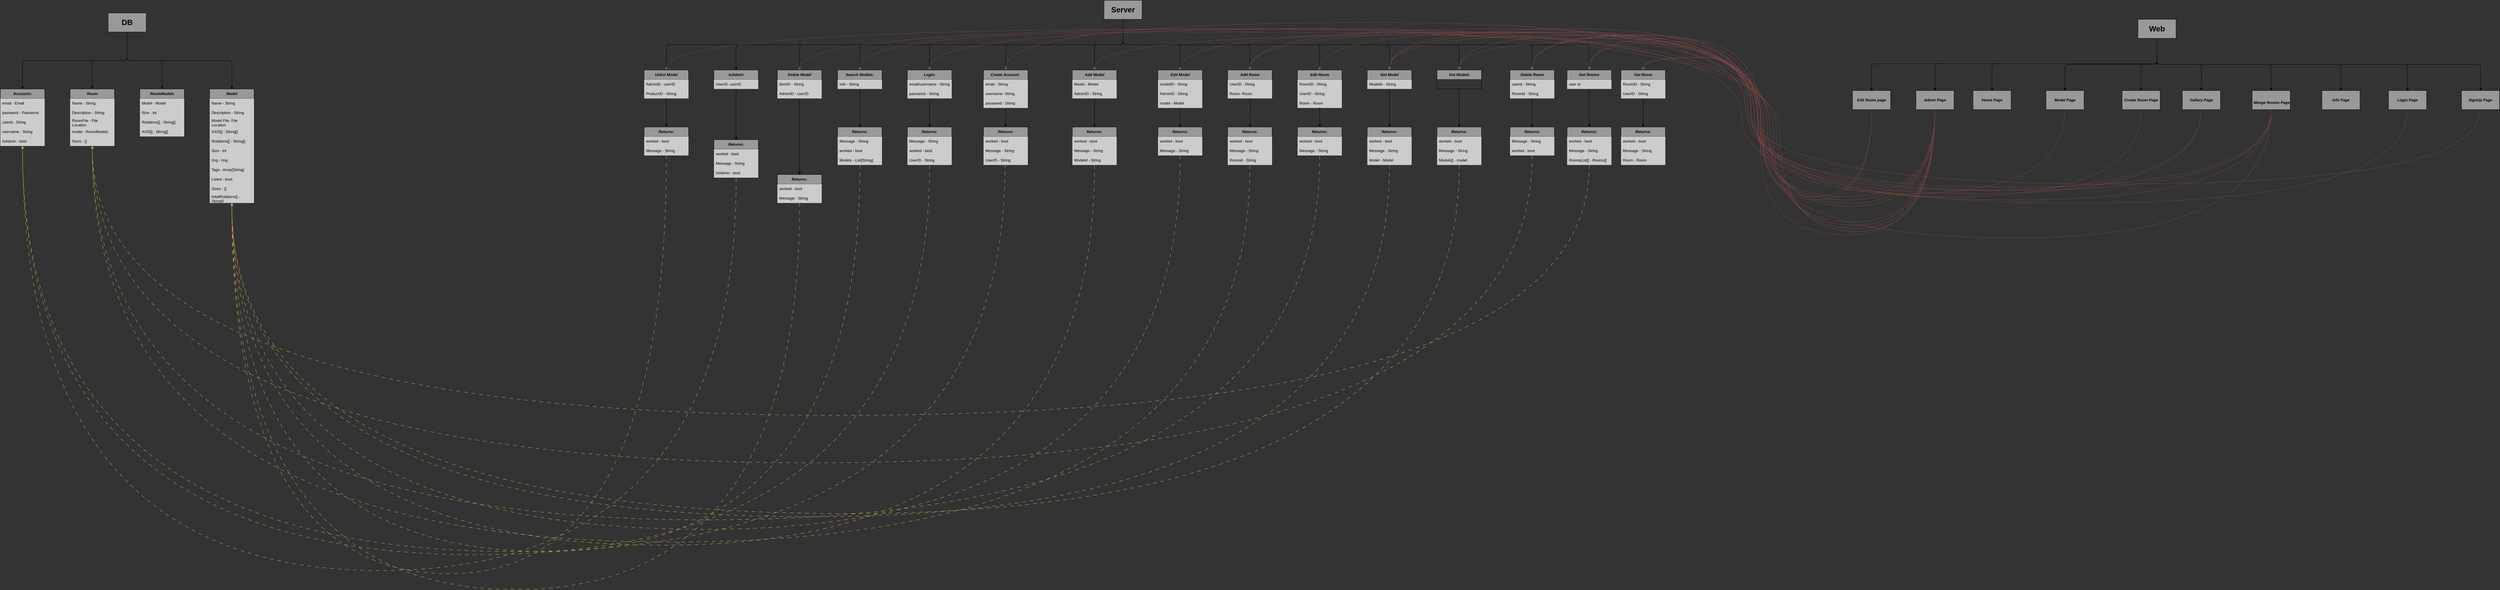 <mxfile>
    <diagram id="8Sc09e7jmbgoqr3F-YoG" name="Page-1">
        <mxGraphModel dx="3520" dy="933" grid="1" gridSize="10" guides="1" tooltips="1" connect="1" arrows="1" fold="1" page="0" pageScale="1" pageWidth="850" pageHeight="1100" background="#333333" math="0" shadow="0">
            <root>
                <mxCell id="0"/>
                <mxCell id="1" parent="0"/>
                <mxCell id="7" value="&lt;h1&gt;DB&lt;/h1&gt;" style="rounded=0;whiteSpace=wrap;html=1;fillColor=#999999;" parent="1" vertex="1">
                    <mxGeometry x="-1780" y="-140" width="120" height="60" as="geometry"/>
                </mxCell>
                <mxCell id="10" value="" style="endArrow=classic;html=1;exitX=0.5;exitY=1;exitDx=0;exitDy=0;entryX=0.5;entryY=0;entryDx=0;entryDy=0;edgeStyle=orthogonalEdgeStyle;" parent="1" source="7" target="29" edge="1">
                    <mxGeometry width="50" height="50" relative="1" as="geometry">
                        <mxPoint x="-1560" y="20" as="sourcePoint"/>
                        <mxPoint x="-1720" y="100" as="targetPoint"/>
                    </mxGeometry>
                </mxCell>
                <mxCell id="11" value="" style="endArrow=classic;html=1;exitX=0.5;exitY=1;exitDx=0;exitDy=0;entryX=0.5;entryY=0;entryDx=0;entryDy=0;edgeStyle=orthogonalEdgeStyle;" parent="1" source="7" target="380" edge="1">
                    <mxGeometry width="50" height="50" relative="1" as="geometry">
                        <mxPoint x="-1560" y="20" as="sourcePoint"/>
                        <mxPoint x="-1830.0" y="100.0" as="targetPoint"/>
                    </mxGeometry>
                </mxCell>
                <mxCell id="12" value="" style="endArrow=classic;html=1;entryX=0.5;entryY=0;entryDx=0;entryDy=0;exitX=0.5;exitY=1;exitDx=0;exitDy=0;edgeStyle=orthogonalEdgeStyle;" parent="1" source="7" target="17" edge="1">
                    <mxGeometry width="50" height="50" relative="1" as="geometry">
                        <mxPoint x="-1560" y="20" as="sourcePoint"/>
                        <mxPoint x="-2160" y="100" as="targetPoint"/>
                    </mxGeometry>
                </mxCell>
                <mxCell id="17" value="&lt;b&gt;&lt;i&gt;Accounts:&lt;/i&gt;&lt;/b&gt;" style="swimlane;fontStyle=0;childLayout=stackLayout;horizontal=1;startSize=30;horizontalStack=0;resizeParent=1;resizeParentMax=0;resizeLast=0;collapsible=1;marginBottom=0;whiteSpace=wrap;html=1;fillColor=#999999;" parent="1" vertex="1">
                    <mxGeometry x="-2120" y="100" width="140" height="180" as="geometry"/>
                </mxCell>
                <mxCell id="18" value="email - Email" style="text;strokeColor=none;fillColor=#CCCCCC;align=left;verticalAlign=middle;spacingLeft=4;spacingRight=4;overflow=hidden;points=[[0,0.5],[1,0.5]];portConstraint=eastwest;rotatable=0;whiteSpace=wrap;html=1;" parent="17" vertex="1">
                    <mxGeometry y="30" width="140" height="30" as="geometry"/>
                </mxCell>
                <mxCell id="19" value="password - Password" style="text;strokeColor=none;fillColor=#CCCCCC;align=left;verticalAlign=middle;spacingLeft=4;spacingRight=4;overflow=hidden;points=[[0,0.5],[1,0.5]];portConstraint=eastwest;rotatable=0;whiteSpace=wrap;html=1;" parent="17" vertex="1">
                    <mxGeometry y="60" width="140" height="30" as="geometry"/>
                </mxCell>
                <mxCell id="71" value="userid - String" style="text;strokeColor=none;fillColor=#CCCCCC;align=left;verticalAlign=middle;spacingLeft=4;spacingRight=4;overflow=hidden;points=[[0,0.5],[1,0.5]];portConstraint=eastwest;rotatable=0;whiteSpace=wrap;html=1;" parent="17" vertex="1">
                    <mxGeometry y="90" width="140" height="30" as="geometry"/>
                </mxCell>
                <mxCell id="273" value="username - String" style="text;strokeColor=none;fillColor=#CCCCCC;align=left;verticalAlign=middle;spacingLeft=4;spacingRight=4;overflow=hidden;points=[[0,0.5],[1,0.5]];portConstraint=eastwest;rotatable=0;whiteSpace=wrap;html=1;" parent="17" vertex="1">
                    <mxGeometry y="120" width="140" height="30" as="geometry"/>
                </mxCell>
                <mxCell id="379" value="IsAdmin - bool" style="text;strokeColor=none;fillColor=#CCCCCC;align=left;verticalAlign=middle;spacingLeft=4;spacingRight=4;overflow=hidden;points=[[0,0.5],[1,0.5]];portConstraint=eastwest;rotatable=0;whiteSpace=wrap;html=1;" parent="17" vertex="1">
                    <mxGeometry y="150" width="140" height="30" as="geometry"/>
                </mxCell>
                <mxCell id="29" value="&lt;b&gt;&lt;i&gt;RoomModels&lt;/i&gt;&lt;/b&gt;" style="swimlane;fontStyle=0;childLayout=stackLayout;horizontal=1;startSize=30;horizontalStack=0;resizeParent=1;resizeParentMax=0;resizeLast=0;collapsible=1;marginBottom=0;whiteSpace=wrap;html=1;fillColor=#999999;" parent="1" vertex="1">
                    <mxGeometry x="-1680" y="100" width="140" height="150" as="geometry"/>
                </mxCell>
                <mxCell id="30" value="Model - Model" style="text;strokeColor=none;fillColor=#CCCCCC;align=left;verticalAlign=middle;spacingLeft=4;spacingRight=4;overflow=hidden;points=[[0,0.5],[1,0.5]];portConstraint=eastwest;rotatable=0;whiteSpace=wrap;html=1;" parent="29" vertex="1">
                    <mxGeometry y="30" width="140" height="30" as="geometry"/>
                </mxCell>
                <mxCell id="387" value="Size - int" style="text;strokeColor=none;fillColor=#CCCCCC;align=left;verticalAlign=middle;spacingLeft=4;spacingRight=4;overflow=hidden;points=[[0,0.5],[1,0.5]];portConstraint=eastwest;rotatable=0;whiteSpace=wrap;html=1;" parent="29" vertex="1">
                    <mxGeometry y="60" width="140" height="30" as="geometry"/>
                </mxCell>
                <mxCell id="31" value="Rotations[] - String[]" style="text;strokeColor=none;fillColor=#CCCCCC;align=left;verticalAlign=middle;spacingLeft=4;spacingRight=4;overflow=hidden;points=[[0,0.5],[1,0.5]];portConstraint=eastwest;rotatable=0;whiteSpace=wrap;html=1;" parent="29" vertex="1">
                    <mxGeometry y="90" width="140" height="30" as="geometry"/>
                </mxCell>
                <mxCell id="32" value="AXIS[] - String[]" style="text;strokeColor=none;fillColor=#CCCCCC;align=left;verticalAlign=middle;spacingLeft=4;spacingRight=4;overflow=hidden;points=[[0,0.5],[1,0.5]];portConstraint=eastwest;rotatable=0;whiteSpace=wrap;html=1;" parent="29" vertex="1">
                    <mxGeometry y="120" width="140" height="30" as="geometry"/>
                </mxCell>
                <mxCell id="37" value="" style="endArrow=classic;html=1;exitX=0.5;exitY=1;exitDx=0;exitDy=0;entryX=0.5;entryY=0;entryDx=0;entryDy=0;edgeStyle=orthogonalEdgeStyle;" parent="1" source="7" target="25" edge="1">
                    <mxGeometry width="50" height="50" relative="1" as="geometry">
                        <mxPoint x="-1720" y="-80" as="sourcePoint"/>
                        <mxPoint x="-1500" y="100" as="targetPoint"/>
                    </mxGeometry>
                </mxCell>
                <mxCell id="25" value="&lt;b&gt;&lt;i&gt;Model&lt;/i&gt;&lt;/b&gt;" style="swimlane;fontStyle=0;childLayout=stackLayout;horizontal=1;startSize=30;horizontalStack=0;resizeParent=1;resizeParentMax=0;resizeLast=0;collapsible=1;marginBottom=0;whiteSpace=wrap;html=1;fillColor=#999999;" parent="1" vertex="1">
                    <mxGeometry x="-1460" y="100" width="140" height="360" as="geometry"/>
                </mxCell>
                <mxCell id="26" value="Name - String" style="text;strokeColor=none;fillColor=#CCCCCC;align=left;verticalAlign=middle;spacingLeft=4;spacingRight=4;overflow=hidden;points=[[0,0.5],[1,0.5]];portConstraint=eastwest;rotatable=0;whiteSpace=wrap;html=1;" parent="25" vertex="1">
                    <mxGeometry y="30" width="140" height="30" as="geometry"/>
                </mxCell>
                <mxCell id="38" value="Description - String" style="text;strokeColor=none;fillColor=#CCCCCC;align=left;verticalAlign=middle;spacingLeft=4;spacingRight=4;overflow=hidden;points=[[0,0.5],[1,0.5]];portConstraint=eastwest;rotatable=0;whiteSpace=wrap;html=1;" parent="25" vertex="1">
                    <mxGeometry y="60" width="140" height="30" as="geometry"/>
                </mxCell>
                <mxCell id="27" value="Model File- File Location" style="text;strokeColor=none;fillColor=#CCCCCC;align=left;verticalAlign=middle;spacingLeft=4;spacingRight=4;overflow=hidden;points=[[0,0.5],[1,0.5]];portConstraint=eastwest;rotatable=0;whiteSpace=wrap;html=1;" parent="25" vertex="1">
                    <mxGeometry y="90" width="140" height="30" as="geometry"/>
                </mxCell>
                <mxCell id="390" value="AXIS[] - String[]" style="text;strokeColor=none;fillColor=#CCCCCC;align=left;verticalAlign=middle;spacingLeft=4;spacingRight=4;overflow=hidden;points=[[0,0.5],[1,0.5]];portConstraint=eastwest;rotatable=0;whiteSpace=wrap;html=1;" parent="25" vertex="1">
                    <mxGeometry y="120" width="140" height="30" as="geometry"/>
                </mxCell>
                <mxCell id="389" value="Rotations[] - String[]" style="text;strokeColor=none;fillColor=#CCCCCC;align=left;verticalAlign=middle;spacingLeft=4;spacingRight=4;overflow=hidden;points=[[0,0.5],[1,0.5]];portConstraint=eastwest;rotatable=0;whiteSpace=wrap;html=1;" parent="25" vertex="1">
                    <mxGeometry y="150" width="140" height="30" as="geometry"/>
                </mxCell>
                <mxCell id="388" value="Size - int" style="text;strokeColor=none;fillColor=#CCCCCC;align=left;verticalAlign=middle;spacingLeft=4;spacingRight=4;overflow=hidden;points=[[0,0.5],[1,0.5]];portConstraint=eastwest;rotatable=0;whiteSpace=wrap;html=1;" parent="25" vertex="1">
                    <mxGeometry y="180" width="140" height="30" as="geometry"/>
                </mxCell>
                <mxCell id="28" value="Img - Img" style="text;strokeColor=none;fillColor=#CCCCCC;align=left;verticalAlign=middle;spacingLeft=4;spacingRight=4;overflow=hidden;points=[[0,0.5],[1,0.5]];portConstraint=eastwest;rotatable=0;whiteSpace=wrap;html=1;" parent="25" vertex="1">
                    <mxGeometry y="210" width="140" height="30" as="geometry"/>
                </mxCell>
                <mxCell id="255" value="Tags - Array[String]" style="text;strokeColor=none;fillColor=#CCCCCC;align=left;verticalAlign=middle;spacingLeft=4;spacingRight=4;overflow=hidden;points=[[0,0.5],[1,0.5]];portConstraint=eastwest;rotatable=0;whiteSpace=wrap;html=1;" parent="25" vertex="1">
                    <mxGeometry y="240" width="140" height="30" as="geometry"/>
                </mxCell>
                <mxCell id="251" value="Listed - bool" style="text;strokeColor=none;fillColor=#CCCCCC;align=left;verticalAlign=middle;spacingLeft=4;spacingRight=4;overflow=hidden;points=[[0,0.5],[1,0.5]];portConstraint=eastwest;rotatable=0;whiteSpace=wrap;html=1;" parent="25" vertex="1">
                    <mxGeometry y="270" width="140" height="30" as="geometry"/>
                </mxCell>
                <mxCell id="392" value="Sizes - []" style="text;strokeColor=none;fillColor=#CCCCCC;align=left;verticalAlign=middle;spacingLeft=4;spacingRight=4;overflow=hidden;points=[[0,0.5],[1,0.5]];portConstraint=eastwest;rotatable=0;whiteSpace=wrap;html=1;" parent="25" vertex="1">
                    <mxGeometry y="300" width="140" height="30" as="geometry"/>
                </mxCell>
                <mxCell id="393" value="initalRotations[] - String[]" style="text;strokeColor=none;fillColor=#CCCCCC;align=left;verticalAlign=middle;spacingLeft=4;spacingRight=4;overflow=hidden;points=[[0,0.5],[1,0.5]];portConstraint=eastwest;rotatable=0;whiteSpace=wrap;html=1;" parent="25" vertex="1">
                    <mxGeometry y="330" width="140" height="30" as="geometry"/>
                </mxCell>
                <mxCell id="39" value="&lt;h1&gt;Server&lt;/h1&gt;" style="rounded=0;whiteSpace=wrap;html=1;fillColor=#999999;" parent="1" vertex="1">
                    <mxGeometry x="1360" y="-180" width="120" height="60" as="geometry"/>
                </mxCell>
                <mxCell id="40" value="" style="endArrow=classic;html=1;exitX=0.5;exitY=1;exitDx=0;exitDy=0;entryX=0.5;entryY=0;entryDx=0;entryDy=0;edgeStyle=orthogonalEdgeStyle;entryPerimeter=0;" parent="1" source="39" target="118" edge="1">
                    <mxGeometry width="50" height="50" relative="1" as="geometry">
                        <mxPoint x="1580" y="-20" as="sourcePoint"/>
                        <mxPoint x="1860" y="60" as="targetPoint"/>
                    </mxGeometry>
                </mxCell>
                <mxCell id="41" value="" style="endArrow=classic;html=1;exitX=0.5;exitY=1;exitDx=0;exitDy=0;entryX=0.5;entryY=0;entryDx=0;entryDy=0;edgeStyle=orthogonalEdgeStyle;" parent="1" source="39" target="51" edge="1">
                    <mxGeometry width="50" height="50" relative="1" as="geometry">
                        <mxPoint x="1580" y="-20" as="sourcePoint"/>
                        <mxPoint x="1420" y="60" as="targetPoint"/>
                    </mxGeometry>
                </mxCell>
                <mxCell id="42" value="" style="endArrow=classic;html=1;exitX=0.5;exitY=1;exitDx=0;exitDy=0;entryX=0.5;entryY=0;entryDx=0;entryDy=0;edgeStyle=orthogonalEdgeStyle;" parent="1" source="39" target="55" edge="1">
                    <mxGeometry width="50" height="50" relative="1" as="geometry">
                        <mxPoint x="1580" y="-20" as="sourcePoint"/>
                        <mxPoint x="1200" y="60" as="targetPoint"/>
                    </mxGeometry>
                </mxCell>
                <mxCell id="43" value="" style="endArrow=classic;html=1;entryX=0.5;entryY=0;entryDx=0;entryDy=0;exitX=0.5;exitY=1;exitDx=0;exitDy=0;edgeStyle=orthogonalEdgeStyle;" parent="1" source="39" target="44" edge="1">
                    <mxGeometry width="50" height="50" relative="1" as="geometry">
                        <mxPoint x="1580" y="-20" as="sourcePoint"/>
                        <mxPoint x="980" y="60" as="targetPoint"/>
                    </mxGeometry>
                </mxCell>
                <mxCell id="44" value="&lt;b&gt;&lt;i&gt;Login:&lt;/i&gt;&lt;/b&gt;" style="swimlane;fontStyle=0;childLayout=stackLayout;horizontal=1;startSize=30;horizontalStack=0;resizeParent=1;resizeParentMax=0;resizeLast=0;collapsible=1;marginBottom=0;whiteSpace=wrap;html=1;fillColor=#999999;" parent="1" vertex="1">
                    <mxGeometry x="740" y="40" width="140" height="90" as="geometry"/>
                </mxCell>
                <mxCell id="45" value="email/username -&amp;nbsp;&lt;span style=&quot;color: rgb(0, 0, 0);&quot;&gt;String&lt;/span&gt;" style="text;strokeColor=none;fillColor=#CCCCCC;align=left;verticalAlign=middle;spacingLeft=4;spacingRight=4;overflow=hidden;points=[[0,0.5],[1,0.5]];portConstraint=eastwest;rotatable=0;whiteSpace=wrap;html=1;" parent="44" vertex="1">
                    <mxGeometry y="30" width="140" height="30" as="geometry"/>
                </mxCell>
                <mxCell id="46" value="password -&amp;nbsp;&lt;span style=&quot;color: rgb(0, 0, 0);&quot;&gt;String&lt;/span&gt;" style="text;strokeColor=none;fillColor=#CCCCCC;align=left;verticalAlign=middle;spacingLeft=4;spacingRight=4;overflow=hidden;points=[[0,0.5],[1,0.5]];portConstraint=eastwest;rotatable=0;whiteSpace=wrap;html=1;" parent="44" vertex="1">
                    <mxGeometry y="60" width="140" height="30" as="geometry"/>
                </mxCell>
                <mxCell id="51" value="&lt;b&gt;&lt;i&gt;Edit Model&lt;/i&gt;&lt;/b&gt;" style="swimlane;fontStyle=0;childLayout=stackLayout;horizontal=1;startSize=30;horizontalStack=0;resizeParent=1;resizeParentMax=0;resizeLast=0;collapsible=1;marginBottom=0;whiteSpace=wrap;html=1;fillColor=#999999;" parent="1" vertex="1">
                    <mxGeometry x="1530" y="40" width="140" height="120" as="geometry"/>
                </mxCell>
                <mxCell id="52" value="modelID - String" style="text;strokeColor=none;fillColor=#CCCCCC;align=left;verticalAlign=middle;spacingLeft=4;spacingRight=4;overflow=hidden;points=[[0,0.5],[1,0.5]];portConstraint=eastwest;rotatable=0;whiteSpace=wrap;html=1;" parent="51" vertex="1">
                    <mxGeometry y="30" width="140" height="30" as="geometry"/>
                </mxCell>
                <mxCell id="53" value="&lt;span style=&quot;color: rgb(0, 0, 0);&quot;&gt;AdminID&amp;nbsp;&lt;/span&gt;-&amp;nbsp;&lt;span style=&quot;color: rgb(0, 0, 0);&quot;&gt;String&lt;/span&gt;" style="text;strokeColor=none;fillColor=#CCCCCC;align=left;verticalAlign=middle;spacingLeft=4;spacingRight=4;overflow=hidden;points=[[0,0.5],[1,0.5]];portConstraint=eastwest;rotatable=0;whiteSpace=wrap;html=1;" parent="51" vertex="1">
                    <mxGeometry y="60" width="140" height="30" as="geometry"/>
                </mxCell>
                <mxCell id="410" value="model - Model" style="text;strokeColor=none;fillColor=#CCCCCC;align=left;verticalAlign=middle;spacingLeft=4;spacingRight=4;overflow=hidden;points=[[0,0.5],[1,0.5]];portConstraint=eastwest;rotatable=0;whiteSpace=wrap;html=1;" parent="51" vertex="1">
                    <mxGeometry y="90" width="140" height="30" as="geometry"/>
                </mxCell>
                <mxCell id="65" value="" style="edgeStyle=none;html=1;entryX=0.5;entryY=0;entryDx=0;entryDy=0;" parent="1" source="55" target="66" edge="1">
                    <mxGeometry relative="1" as="geometry">
                        <mxPoint x="1030" y="230" as="targetPoint"/>
                    </mxGeometry>
                </mxCell>
                <mxCell id="55" value="&lt;b&gt;&lt;i&gt;Create Account:&amp;nbsp;&lt;br&gt;&lt;/i&gt;&lt;/b&gt;" style="swimlane;fontStyle=0;childLayout=stackLayout;horizontal=1;startSize=30;horizontalStack=0;resizeParent=1;resizeParentMax=0;resizeLast=0;collapsible=1;marginBottom=0;whiteSpace=wrap;html=1;fillColor=#999999;" parent="1" vertex="1">
                    <mxGeometry x="980" y="40" width="140" height="120" as="geometry"/>
                </mxCell>
                <mxCell id="56" value="email -&amp;nbsp;&lt;span style=&quot;color: rgb(0, 0, 0);&quot;&gt;String&lt;/span&gt;" style="text;strokeColor=none;fillColor=#CCCCCC;align=left;verticalAlign=middle;spacingLeft=4;spacingRight=4;overflow=hidden;points=[[0,0.5],[1,0.5]];portConstraint=eastwest;rotatable=0;whiteSpace=wrap;html=1;" parent="55" vertex="1">
                    <mxGeometry y="30" width="140" height="30" as="geometry"/>
                </mxCell>
                <mxCell id="394" value="username-&amp;nbsp;&lt;span style=&quot;color: rgb(0, 0, 0);&quot;&gt;String&lt;/span&gt;" style="text;strokeColor=none;fillColor=#CCCCCC;align=left;verticalAlign=middle;spacingLeft=4;spacingRight=4;overflow=hidden;points=[[0,0.5],[1,0.5]];portConstraint=eastwest;rotatable=0;whiteSpace=wrap;html=1;" parent="55" vertex="1">
                    <mxGeometry y="60" width="140" height="30" as="geometry"/>
                </mxCell>
                <mxCell id="57" value="password -&amp;nbsp;&lt;span style=&quot;color: rgb(0, 0, 0);&quot;&gt;String&lt;/span&gt;" style="text;strokeColor=none;fillColor=#CCCCCC;align=left;verticalAlign=middle;spacingLeft=4;spacingRight=4;overflow=hidden;points=[[0,0.5],[1,0.5]];portConstraint=eastwest;rotatable=0;whiteSpace=wrap;html=1;" parent="55" vertex="1">
                    <mxGeometry y="90" width="140" height="30" as="geometry"/>
                </mxCell>
                <mxCell id="58" value="" style="endArrow=classic;html=1;exitX=0.5;exitY=1;exitDx=0;exitDy=0;entryX=0.5;entryY=0;entryDx=0;entryDy=0;edgeStyle=orthogonalEdgeStyle;" parent="1" source="39" target="84" edge="1">
                    <mxGeometry width="50" height="50" relative="1" as="geometry">
                        <mxPoint x="1420" y="-120" as="sourcePoint"/>
                        <mxPoint x="1640" y="60" as="targetPoint"/>
                    </mxGeometry>
                </mxCell>
                <mxCell id="66" value="&lt;b&gt;&lt;i&gt;Returns:&lt;br&gt;&lt;/i&gt;&lt;/b&gt;" style="swimlane;fontStyle=0;childLayout=stackLayout;horizontal=1;startSize=30;horizontalStack=0;resizeParent=1;resizeParentMax=0;resizeLast=0;collapsible=1;marginBottom=0;whiteSpace=wrap;html=1;fillColor=#999999;" parent="1" vertex="1">
                    <mxGeometry x="980" y="220" width="140" height="120" as="geometry"/>
                </mxCell>
                <mxCell id="318" value="&lt;span style=&quot;color: rgb(0, 0, 0);&quot;&gt;worked - bool&lt;/span&gt;" style="text;strokeColor=none;fillColor=#CCCCCC;align=left;verticalAlign=middle;spacingLeft=4;spacingRight=4;overflow=hidden;points=[[0,0.5],[1,0.5]];portConstraint=eastwest;rotatable=0;whiteSpace=wrap;html=1;" parent="66" vertex="1">
                    <mxGeometry y="30" width="140" height="30" as="geometry"/>
                </mxCell>
                <mxCell id="319" value="&lt;span style=&quot;color: rgb(0, 0, 0);&quot;&gt;Message - String&lt;/span&gt;" style="text;strokeColor=none;fillColor=#CCCCCC;align=left;verticalAlign=middle;spacingLeft=4;spacingRight=4;overflow=hidden;points=[[0,0.5],[1,0.5]];portConstraint=eastwest;rotatable=0;whiteSpace=wrap;html=1;" parent="66" vertex="1">
                    <mxGeometry y="60" width="140" height="30" as="geometry"/>
                </mxCell>
                <mxCell id="70" value="&lt;font style=&quot;color: rgb(0, 0, 0);&quot;&gt;UserID&lt;span style=&quot;background-color: transparent;&quot;&gt;&amp;nbsp;- String&lt;/span&gt;&lt;/font&gt;" style="text;strokeColor=none;fillColor=#CCCCCC;align=left;verticalAlign=middle;spacingLeft=4;spacingRight=4;overflow=hidden;points=[[0,0.5],[1,0.5]];portConstraint=eastwest;rotatable=0;whiteSpace=wrap;html=1;" parent="66" vertex="1">
                    <mxGeometry y="90" width="140" height="30" as="geometry"/>
                </mxCell>
                <mxCell id="72" value="" style="edgeStyle=none;html=1;exitX=0.5;exitY=1;exitDx=0;exitDy=0;entryX=0.5;entryY=0;entryDx=0;entryDy=0;" parent="1" source="44" target="73" edge="1">
                    <mxGeometry relative="1" as="geometry">
                        <mxPoint x="809.58" y="160" as="sourcePoint"/>
                        <mxPoint x="810" y="220" as="targetPoint"/>
                    </mxGeometry>
                </mxCell>
                <mxCell id="73" value="&lt;b&gt;&lt;i&gt;Returns:&lt;br&gt;&lt;/i&gt;&lt;/b&gt;" style="swimlane;fontStyle=0;childLayout=stackLayout;horizontal=1;startSize=30;horizontalStack=0;resizeParent=1;resizeParentMax=0;resizeLast=0;collapsible=1;marginBottom=0;whiteSpace=wrap;html=1;fillColor=#999999;" parent="1" vertex="1">
                    <mxGeometry x="740" y="220" width="140" height="120" as="geometry"/>
                </mxCell>
                <mxCell id="317" value="&lt;span style=&quot;color: rgb(0, 0, 0);&quot;&gt;Message - String&lt;/span&gt;" style="text;strokeColor=none;fillColor=#CCCCCC;align=left;verticalAlign=middle;spacingLeft=4;spacingRight=4;overflow=hidden;points=[[0,0.5],[1,0.5]];portConstraint=eastwest;rotatable=0;whiteSpace=wrap;html=1;" parent="73" vertex="1">
                    <mxGeometry y="30" width="140" height="30" as="geometry"/>
                </mxCell>
                <mxCell id="316" value="&lt;span style=&quot;color: rgb(0, 0, 0);&quot;&gt;worked - bool&lt;/span&gt;" style="text;strokeColor=none;fillColor=#CCCCCC;align=left;verticalAlign=middle;spacingLeft=4;spacingRight=4;overflow=hidden;points=[[0,0.5],[1,0.5]];portConstraint=eastwest;rotatable=0;whiteSpace=wrap;html=1;" parent="73" vertex="1">
                    <mxGeometry y="60" width="140" height="30" as="geometry"/>
                </mxCell>
                <mxCell id="77" value="&lt;font style=&quot;color: rgb(0, 0, 0);&quot;&gt;UserID&lt;span style=&quot;background-color: transparent;&quot;&gt;&amp;nbsp;- String&lt;/span&gt;&lt;/font&gt;" style="text;strokeColor=none;fillColor=#CCCCCC;align=left;verticalAlign=middle;spacingLeft=4;spacingRight=4;overflow=hidden;points=[[0,0.5],[1,0.5]];portConstraint=eastwest;rotatable=0;whiteSpace=wrap;html=1;" parent="73" vertex="1">
                    <mxGeometry y="90" width="140" height="30" as="geometry"/>
                </mxCell>
                <mxCell id="78" value="&lt;b&gt;&lt;i&gt;Returns:&lt;br&gt;&lt;/i&gt;&lt;/b&gt;" style="swimlane;fontStyle=0;childLayout=stackLayout;horizontal=1;startSize=30;horizontalStack=0;resizeParent=1;resizeParentMax=0;resizeLast=0;collapsible=1;marginBottom=0;whiteSpace=wrap;html=1;fillColor=#999999;" parent="1" vertex="1">
                    <mxGeometry x="1530" y="220" width="140" height="90" as="geometry"/>
                </mxCell>
                <mxCell id="327" value="&lt;span style=&quot;color: rgb(0, 0, 0);&quot;&gt;worked - bool&lt;/span&gt;" style="text;strokeColor=none;fillColor=#CCCCCC;align=left;verticalAlign=middle;spacingLeft=4;spacingRight=4;overflow=hidden;points=[[0,0.5],[1,0.5]];portConstraint=eastwest;rotatable=0;whiteSpace=wrap;html=1;" parent="78" vertex="1">
                    <mxGeometry y="30" width="140" height="30" as="geometry"/>
                </mxCell>
                <mxCell id="328" value="&lt;span style=&quot;color: rgb(0, 0, 0);&quot;&gt;Message - String&lt;/span&gt;" style="text;strokeColor=none;fillColor=#CCCCCC;align=left;verticalAlign=middle;spacingLeft=4;spacingRight=4;overflow=hidden;points=[[0,0.5],[1,0.5]];portConstraint=eastwest;rotatable=0;whiteSpace=wrap;html=1;" parent="78" vertex="1">
                    <mxGeometry y="60" width="140" height="30" as="geometry"/>
                </mxCell>
                <mxCell id="83" value="" style="endArrow=classic;html=1;entryX=0.5;entryY=0;entryDx=0;entryDy=0;" parent="1" target="78" edge="1">
                    <mxGeometry width="50" height="50" relative="1" as="geometry">
                        <mxPoint x="1598" y="160" as="sourcePoint"/>
                        <mxPoint x="1590" y="220" as="targetPoint"/>
                    </mxGeometry>
                </mxCell>
                <mxCell id="84" value="&lt;b&gt;&lt;i&gt;Edit Room&lt;/i&gt;&lt;/b&gt;" style="swimlane;fontStyle=0;childLayout=stackLayout;horizontal=1;startSize=30;horizontalStack=0;resizeParent=1;resizeParentMax=0;resizeLast=0;collapsible=1;marginBottom=0;whiteSpace=wrap;html=1;fillColor=#999999;" parent="1" vertex="1">
                    <mxGeometry x="1970" y="40" width="140" height="120" as="geometry"/>
                </mxCell>
                <mxCell id="85" value="RoomID - String" style="text;strokeColor=none;fillColor=#CCCCCC;align=left;verticalAlign=middle;spacingLeft=4;spacingRight=4;overflow=hidden;points=[[0,0.5],[1,0.5]];portConstraint=eastwest;rotatable=0;whiteSpace=wrap;html=1;" parent="84" vertex="1">
                    <mxGeometry y="30" width="140" height="30" as="geometry"/>
                </mxCell>
                <mxCell id="86" value="UserID -&amp;nbsp;&lt;span style=&quot;color: rgb(0, 0, 0);&quot;&gt;String&lt;/span&gt;" style="text;strokeColor=none;fillColor=#CCCCCC;align=left;verticalAlign=middle;spacingLeft=4;spacingRight=4;overflow=hidden;points=[[0,0.5],[1,0.5]];portConstraint=eastwest;rotatable=0;whiteSpace=wrap;html=1;" parent="84" vertex="1">
                    <mxGeometry y="60" width="140" height="30" as="geometry"/>
                </mxCell>
                <mxCell id="406" value="Room -&amp;nbsp;&lt;span style=&quot;color: rgb(0, 0, 0);&quot;&gt;Room&lt;/span&gt;" style="text;strokeColor=none;fillColor=#CCCCCC;align=left;verticalAlign=middle;spacingLeft=4;spacingRight=4;overflow=hidden;points=[[0,0.5],[1,0.5]];portConstraint=eastwest;rotatable=0;whiteSpace=wrap;html=1;" parent="84" vertex="1">
                    <mxGeometry y="90" width="140" height="30" as="geometry"/>
                </mxCell>
                <mxCell id="91" value="" style="endArrow=classic;html=1;entryX=0.5;entryY=0;entryDx=0;entryDy=0;exitX=0.502;exitY=0.907;exitDx=0;exitDy=0;exitPerimeter=0;" parent="1" source="406" target="92" edge="1">
                    <mxGeometry width="50" height="50" relative="1" as="geometry">
                        <mxPoint x="2030" y="132" as="sourcePoint"/>
                        <mxPoint x="2040" y="220" as="targetPoint"/>
                    </mxGeometry>
                </mxCell>
                <mxCell id="92" value="&lt;b&gt;&lt;i&gt;Returns:&lt;br&gt;&lt;/i&gt;&lt;/b&gt;" style="swimlane;fontStyle=0;childLayout=stackLayout;horizontal=1;startSize=30;horizontalStack=0;resizeParent=1;resizeParentMax=0;resizeLast=0;collapsible=1;marginBottom=0;whiteSpace=wrap;html=1;fillColor=#999999;" parent="1" vertex="1">
                    <mxGeometry x="1970" y="220" width="140" height="90" as="geometry"/>
                </mxCell>
                <mxCell id="331" value="&lt;span style=&quot;color: rgb(0, 0, 0);&quot;&gt;worked - bool&lt;/span&gt;" style="text;strokeColor=none;fillColor=#CCCCCC;align=left;verticalAlign=middle;spacingLeft=4;spacingRight=4;overflow=hidden;points=[[0,0.5],[1,0.5]];portConstraint=eastwest;rotatable=0;whiteSpace=wrap;html=1;" parent="92" vertex="1">
                    <mxGeometry y="30" width="140" height="30" as="geometry"/>
                </mxCell>
                <mxCell id="332" value="&lt;span style=&quot;color: rgb(0, 0, 0);&quot;&gt;Message - String&lt;/span&gt;" style="text;strokeColor=none;fillColor=#CCCCCC;align=left;verticalAlign=middle;spacingLeft=4;spacingRight=4;overflow=hidden;points=[[0,0.5],[1,0.5]];portConstraint=eastwest;rotatable=0;whiteSpace=wrap;html=1;" parent="92" vertex="1">
                    <mxGeometry y="60" width="140" height="30" as="geometry"/>
                </mxCell>
                <mxCell id="96" value="&lt;b&gt;&lt;i&gt;Add Model&lt;/i&gt;&lt;/b&gt;" style="swimlane;fontStyle=0;childLayout=stackLayout;horizontal=1;startSize=30;horizontalStack=0;resizeParent=1;resizeParentMax=0;resizeLast=0;collapsible=1;marginBottom=0;whiteSpace=wrap;html=1;fillColor=#999999;" parent="1" vertex="1">
                    <mxGeometry x="1260" y="40" width="140" height="90" as="geometry"/>
                </mxCell>
                <mxCell id="97" value="Model - Model" style="text;strokeColor=none;fillColor=#CCCCCC;align=left;verticalAlign=middle;spacingLeft=4;spacingRight=4;overflow=hidden;points=[[0,0.5],[1,0.5]];portConstraint=eastwest;rotatable=0;whiteSpace=wrap;html=1;" parent="96" vertex="1">
                    <mxGeometry y="30" width="140" height="30" as="geometry"/>
                </mxCell>
                <mxCell id="98" value="&lt;span style=&quot;color: rgb(0, 0, 0);&quot;&gt;AdminID&amp;nbsp;&lt;/span&gt;-&amp;nbsp;&lt;span style=&quot;color: rgb(0, 0, 0);&quot;&gt;String&lt;/span&gt;" style="text;strokeColor=none;fillColor=#CCCCCC;align=left;verticalAlign=middle;spacingLeft=4;spacingRight=4;overflow=hidden;points=[[0,0.5],[1,0.5]];portConstraint=eastwest;rotatable=0;whiteSpace=wrap;html=1;" parent="96" vertex="1">
                    <mxGeometry y="60" width="140" height="30" as="geometry"/>
                </mxCell>
                <mxCell id="99" value="&lt;b&gt;&lt;i&gt;Returns:&lt;br&gt;&lt;/i&gt;&lt;/b&gt;" style="swimlane;fontStyle=0;childLayout=stackLayout;horizontal=1;startSize=30;horizontalStack=0;resizeParent=1;resizeParentMax=0;resizeLast=0;collapsible=1;marginBottom=0;whiteSpace=wrap;html=1;fillColor=#999999;" parent="1" vertex="1">
                    <mxGeometry x="1260" y="220" width="140" height="120" as="geometry"/>
                </mxCell>
                <mxCell id="325" value="&lt;span style=&quot;color: rgb(0, 0, 0);&quot;&gt;worked - bool&lt;/span&gt;" style="text;strokeColor=none;fillColor=#CCCCCC;align=left;verticalAlign=middle;spacingLeft=4;spacingRight=4;overflow=hidden;points=[[0,0.5],[1,0.5]];portConstraint=eastwest;rotatable=0;whiteSpace=wrap;html=1;" parent="99" vertex="1">
                    <mxGeometry y="30" width="140" height="30" as="geometry"/>
                </mxCell>
                <mxCell id="326" value="&lt;span style=&quot;color: rgb(0, 0, 0);&quot;&gt;Message - String&lt;/span&gt;" style="text;strokeColor=none;fillColor=#CCCCCC;align=left;verticalAlign=middle;spacingLeft=4;spacingRight=4;overflow=hidden;points=[[0,0.5],[1,0.5]];portConstraint=eastwest;rotatable=0;whiteSpace=wrap;html=1;" parent="99" vertex="1">
                    <mxGeometry y="60" width="140" height="30" as="geometry"/>
                </mxCell>
                <mxCell id="100" value="Modelid - String" style="text;strokeColor=none;fillColor=#CCCCCC;align=left;verticalAlign=middle;spacingLeft=4;spacingRight=4;overflow=hidden;points=[[0,0.5],[1,0.5]];portConstraint=eastwest;rotatable=0;whiteSpace=wrap;html=1;" parent="99" vertex="1">
                    <mxGeometry y="90" width="140" height="30" as="geometry"/>
                </mxCell>
                <mxCell id="103" value="" style="endArrow=classic;html=1;entryX=0.5;entryY=0;entryDx=0;entryDy=0;" parent="1" source="98" target="99" edge="1">
                    <mxGeometry width="50" height="50" relative="1" as="geometry">
                        <mxPoint x="1320" y="132" as="sourcePoint"/>
                        <mxPoint x="1320" y="220" as="targetPoint"/>
                    </mxGeometry>
                </mxCell>
                <mxCell id="104" value="" style="endArrow=classic;html=1;exitX=0.5;exitY=1;exitDx=0;exitDy=0;entryX=0.5;entryY=0;entryDx=0;entryDy=0;edgeStyle=orthogonalEdgeStyle;" parent="1" source="39" target="96" edge="1">
                    <mxGeometry width="50" height="50" relative="1" as="geometry">
                        <mxPoint x="1320" y="270" as="sourcePoint"/>
                        <mxPoint x="1370" y="220" as="targetPoint"/>
                    </mxGeometry>
                </mxCell>
                <mxCell id="105" value="&lt;b&gt;&lt;i&gt;Add Room&lt;/i&gt;&lt;/b&gt;" style="swimlane;fontStyle=0;childLayout=stackLayout;horizontal=1;startSize=30;horizontalStack=0;resizeParent=1;resizeParentMax=0;resizeLast=0;collapsible=1;marginBottom=0;whiteSpace=wrap;html=1;fillColor=#999999;" parent="1" vertex="1">
                    <mxGeometry x="1750" y="40" width="140" height="90" as="geometry"/>
                </mxCell>
                <mxCell id="107" value="UserID -&amp;nbsp;&lt;span style=&quot;color: rgb(0, 0, 0);&quot;&gt;String&lt;/span&gt;" style="text;strokeColor=none;fillColor=#CCCCCC;align=left;verticalAlign=middle;spacingLeft=4;spacingRight=4;overflow=hidden;points=[[0,0.5],[1,0.5]];portConstraint=eastwest;rotatable=0;whiteSpace=wrap;html=1;" parent="105" vertex="1">
                    <mxGeometry y="30" width="140" height="30" as="geometry"/>
                </mxCell>
                <mxCell id="408" value="Room-&amp;nbsp;&lt;span style=&quot;color: rgb(0, 0, 0);&quot;&gt;Room&lt;/span&gt;" style="text;strokeColor=none;fillColor=#CCCCCC;align=left;verticalAlign=middle;spacingLeft=4;spacingRight=4;overflow=hidden;points=[[0,0.5],[1,0.5]];portConstraint=eastwest;rotatable=0;whiteSpace=wrap;html=1;" parent="105" vertex="1">
                    <mxGeometry y="60" width="140" height="30" as="geometry"/>
                </mxCell>
                <mxCell id="108" value="&lt;b&gt;&lt;i&gt;Returns:&lt;br&gt;&lt;/i&gt;&lt;/b&gt;" style="swimlane;fontStyle=0;childLayout=stackLayout;horizontal=1;startSize=30;horizontalStack=0;resizeParent=1;resizeParentMax=0;resizeLast=0;collapsible=1;marginBottom=0;whiteSpace=wrap;html=1;fillColor=#999999;" parent="1" vertex="1">
                    <mxGeometry x="1750" y="220" width="140" height="120" as="geometry"/>
                </mxCell>
                <mxCell id="329" value="&lt;span style=&quot;color: rgb(0, 0, 0);&quot;&gt;worked - bool&lt;/span&gt;" style="text;strokeColor=none;fillColor=#CCCCCC;align=left;verticalAlign=middle;spacingLeft=4;spacingRight=4;overflow=hidden;points=[[0,0.5],[1,0.5]];portConstraint=eastwest;rotatable=0;whiteSpace=wrap;html=1;" parent="108" vertex="1">
                    <mxGeometry y="30" width="140" height="30" as="geometry"/>
                </mxCell>
                <mxCell id="330" value="&lt;span style=&quot;color: rgb(0, 0, 0);&quot;&gt;Message - String&lt;/span&gt;" style="text;strokeColor=none;fillColor=#CCCCCC;align=left;verticalAlign=middle;spacingLeft=4;spacingRight=4;overflow=hidden;points=[[0,0.5],[1,0.5]];portConstraint=eastwest;rotatable=0;whiteSpace=wrap;html=1;" parent="108" vertex="1">
                    <mxGeometry y="60" width="140" height="30" as="geometry"/>
                </mxCell>
                <mxCell id="111" value="Roomid - String" style="text;strokeColor=none;fillColor=#CCCCCC;align=left;verticalAlign=middle;spacingLeft=4;spacingRight=4;overflow=hidden;points=[[0,0.5],[1,0.5]];portConstraint=eastwest;rotatable=0;whiteSpace=wrap;html=1;" parent="108" vertex="1">
                    <mxGeometry y="90" width="140" height="30" as="geometry"/>
                </mxCell>
                <mxCell id="112" value="" style="endArrow=classic;html=1;entryX=0.5;entryY=0;entryDx=0;entryDy=0;exitX=0.514;exitY=1.028;exitDx=0;exitDy=0;exitPerimeter=0;" parent="1" source="408" target="108" edge="1">
                    <mxGeometry width="50" height="50" relative="1" as="geometry">
                        <mxPoint x="1810" y="132" as="sourcePoint"/>
                        <mxPoint x="1810" y="220" as="targetPoint"/>
                    </mxGeometry>
                </mxCell>
                <mxCell id="117" value="" style="endArrow=classic;html=1;exitX=0.5;exitY=1;exitDx=0;exitDy=0;entryX=0.5;entryY=0;entryDx=0;entryDy=0;edgeStyle=orthogonalEdgeStyle;" parent="1" source="39" target="105" edge="1">
                    <mxGeometry width="50" height="50" relative="1" as="geometry">
                        <mxPoint x="1100" y="330" as="sourcePoint"/>
                        <mxPoint x="1150" y="280" as="targetPoint"/>
                    </mxGeometry>
                </mxCell>
                <mxCell id="118" value="&lt;b&gt;&lt;i&gt;Get Model&lt;/i&gt;&lt;/b&gt;" style="swimlane;fontStyle=0;childLayout=stackLayout;horizontal=1;startSize=30;horizontalStack=0;resizeParent=1;resizeParentMax=0;resizeLast=0;collapsible=1;marginBottom=0;whiteSpace=wrap;html=1;fillColor=#999999;" parent="1" vertex="1">
                    <mxGeometry x="2190" y="40" width="140" height="60" as="geometry"/>
                </mxCell>
                <mxCell id="120" value="Modelid - String" style="text;strokeColor=none;fillColor=#CCCCCC;align=left;verticalAlign=middle;spacingLeft=4;spacingRight=4;overflow=hidden;points=[[0,0.5],[1,0.5]];portConstraint=eastwest;rotatable=0;whiteSpace=wrap;html=1;" parent="118" vertex="1">
                    <mxGeometry y="30" width="140" height="30" as="geometry"/>
                </mxCell>
                <mxCell id="121" value="" style="endArrow=classic;html=1;entryX=0.5;entryY=0;entryDx=0;entryDy=0;" parent="1" source="120" target="122" edge="1">
                    <mxGeometry width="50" height="50" relative="1" as="geometry">
                        <mxPoint x="2250" y="132" as="sourcePoint"/>
                        <mxPoint x="2260" y="220" as="targetPoint"/>
                    </mxGeometry>
                </mxCell>
                <mxCell id="122" value="&lt;b&gt;&lt;i&gt;Returns:&lt;br&gt;&lt;/i&gt;&lt;/b&gt;" style="swimlane;fontStyle=0;childLayout=stackLayout;horizontal=1;startSize=30;horizontalStack=0;resizeParent=1;resizeParentMax=0;resizeLast=0;collapsible=1;marginBottom=0;whiteSpace=wrap;html=1;fillColor=#999999;" parent="1" vertex="1">
                    <mxGeometry x="2190" y="220" width="140" height="120" as="geometry"/>
                </mxCell>
                <mxCell id="333" value="&lt;span style=&quot;color: rgb(0, 0, 0);&quot;&gt;worked - bool&lt;/span&gt;" style="text;strokeColor=none;fillColor=#CCCCCC;align=left;verticalAlign=middle;spacingLeft=4;spacingRight=4;overflow=hidden;points=[[0,0.5],[1,0.5]];portConstraint=eastwest;rotatable=0;whiteSpace=wrap;html=1;" parent="122" vertex="1">
                    <mxGeometry y="30" width="140" height="30" as="geometry"/>
                </mxCell>
                <mxCell id="334" value="&lt;span style=&quot;color: rgb(0, 0, 0);&quot;&gt;Message - String&lt;/span&gt;" style="text;strokeColor=none;fillColor=#CCCCCC;align=left;verticalAlign=middle;spacingLeft=4;spacingRight=4;overflow=hidden;points=[[0,0.5],[1,0.5]];portConstraint=eastwest;rotatable=0;whiteSpace=wrap;html=1;" parent="122" vertex="1">
                    <mxGeometry y="60" width="140" height="30" as="geometry"/>
                </mxCell>
                <mxCell id="123" value="&lt;span style=&quot;color: rgb(0, 0, 0);&quot;&gt;Model - Model&lt;/span&gt;" style="text;strokeColor=none;fillColor=#CCCCCC;align=left;verticalAlign=middle;spacingLeft=4;spacingRight=4;overflow=hidden;points=[[0,0.5],[1,0.5]];portConstraint=eastwest;rotatable=0;whiteSpace=wrap;html=1;" parent="122" vertex="1">
                    <mxGeometry y="90" width="140" height="30" as="geometry"/>
                </mxCell>
                <mxCell id="124" value="&lt;b&gt;&lt;i&gt;Get Models&lt;/i&gt;&lt;/b&gt;" style="swimlane;fontStyle=0;childLayout=stackLayout;horizontal=1;startSize=30;horizontalStack=0;resizeParent=1;resizeParentMax=0;resizeLast=0;collapsible=1;marginBottom=0;whiteSpace=wrap;html=1;fillColor=#999999;" parent="1" vertex="1">
                    <mxGeometry x="2410" y="40" width="140" height="60" as="geometry"/>
                </mxCell>
                <mxCell id="126" value="" style="endArrow=classic;html=1;entryX=0.5;entryY=0;entryDx=0;entryDy=0;" parent="1" target="127" edge="1">
                    <mxGeometry width="50" height="50" relative="1" as="geometry">
                        <mxPoint x="2480" y="100" as="sourcePoint"/>
                        <mxPoint x="2480" y="220" as="targetPoint"/>
                    </mxGeometry>
                </mxCell>
                <mxCell id="127" value="&lt;b&gt;&lt;i&gt;Returns:&lt;br&gt;&lt;/i&gt;&lt;/b&gt;" style="swimlane;fontStyle=0;childLayout=stackLayout;horizontal=1;startSize=30;horizontalStack=0;resizeParent=1;resizeParentMax=0;resizeLast=0;collapsible=1;marginBottom=0;whiteSpace=wrap;html=1;fillColor=#999999;" parent="1" vertex="1">
                    <mxGeometry x="2410" y="220" width="140" height="120" as="geometry"/>
                </mxCell>
                <mxCell id="335" value="&lt;span style=&quot;color: rgb(0, 0, 0);&quot;&gt;worked - bool&lt;/span&gt;" style="text;strokeColor=none;fillColor=#CCCCCC;align=left;verticalAlign=middle;spacingLeft=4;spacingRight=4;overflow=hidden;points=[[0,0.5],[1,0.5]];portConstraint=eastwest;rotatable=0;whiteSpace=wrap;html=1;" parent="127" vertex="1">
                    <mxGeometry y="30" width="140" height="30" as="geometry"/>
                </mxCell>
                <mxCell id="336" value="&lt;span style=&quot;color: rgb(0, 0, 0);&quot;&gt;Message - String&lt;/span&gt;" style="text;strokeColor=none;fillColor=#CCCCCC;align=left;verticalAlign=middle;spacingLeft=4;spacingRight=4;overflow=hidden;points=[[0,0.5],[1,0.5]];portConstraint=eastwest;rotatable=0;whiteSpace=wrap;html=1;" parent="127" vertex="1">
                    <mxGeometry y="60" width="140" height="30" as="geometry"/>
                </mxCell>
                <mxCell id="128" value="&lt;span style=&quot;color: rgb(0, 0, 0);&quot;&gt;Models[] - model&lt;/span&gt;" style="text;strokeColor=none;fillColor=#CCCCCC;align=left;verticalAlign=middle;spacingLeft=4;spacingRight=4;overflow=hidden;points=[[0,0.5],[1,0.5]];portConstraint=eastwest;rotatable=0;whiteSpace=wrap;html=1;" parent="127" vertex="1">
                    <mxGeometry y="90" width="140" height="30" as="geometry"/>
                </mxCell>
                <mxCell id="129" value="" style="endArrow=classic;html=1;entryX=0.5;entryY=0;entryDx=0;entryDy=0;exitX=0.5;exitY=1;exitDx=0;exitDy=0;edgeStyle=orthogonalEdgeStyle;" parent="1" source="39" target="124" edge="1">
                    <mxGeometry width="50" height="50" relative="1" as="geometry">
                        <mxPoint x="1560" y="220" as="sourcePoint"/>
                        <mxPoint x="1610" y="170" as="targetPoint"/>
                    </mxGeometry>
                </mxCell>
                <mxCell id="130" value="&lt;b&gt;&lt;i&gt;Delete Room&lt;/i&gt;&lt;/b&gt;" style="swimlane;fontStyle=0;childLayout=stackLayout;horizontal=1;startSize=30;horizontalStack=0;resizeParent=1;resizeParentMax=0;resizeLast=0;collapsible=1;marginBottom=0;whiteSpace=wrap;html=1;fillColor=#999999;" parent="1" vertex="1">
                    <mxGeometry x="2640" y="40" width="140" height="90" as="geometry"/>
                </mxCell>
                <mxCell id="131" value="userid - String" style="text;strokeColor=none;fillColor=#CCCCCC;align=left;verticalAlign=middle;spacingLeft=4;spacingRight=4;overflow=hidden;points=[[0,0.5],[1,0.5]];portConstraint=eastwest;rotatable=0;whiteSpace=wrap;html=1;" parent="130" vertex="1">
                    <mxGeometry y="30" width="140" height="30" as="geometry"/>
                </mxCell>
                <mxCell id="400" value="Roomid - String" style="text;strokeColor=none;fillColor=#CCCCCC;align=left;verticalAlign=middle;spacingLeft=4;spacingRight=4;overflow=hidden;points=[[0,0.5],[1,0.5]];portConstraint=eastwest;rotatable=0;whiteSpace=wrap;html=1;" parent="130" vertex="1">
                    <mxGeometry y="60" width="140" height="30" as="geometry"/>
                </mxCell>
                <mxCell id="132" value="" style="endArrow=classic;html=1;entryX=0.5;entryY=0;entryDx=0;entryDy=0;exitX=0.5;exitY=1;exitDx=0;exitDy=0;" parent="1" source="130" target="133" edge="1">
                    <mxGeometry width="50" height="50" relative="1" as="geometry">
                        <mxPoint x="2700" y="132" as="sourcePoint"/>
                        <mxPoint x="2710" y="220" as="targetPoint"/>
                    </mxGeometry>
                </mxCell>
                <mxCell id="133" value="&lt;b&gt;&lt;i&gt;Returns:&lt;br&gt;&lt;/i&gt;&lt;/b&gt;" style="swimlane;fontStyle=0;childLayout=stackLayout;horizontal=1;startSize=30;horizontalStack=0;resizeParent=1;resizeParentMax=0;resizeLast=0;collapsible=1;marginBottom=0;whiteSpace=wrap;html=1;fillColor=#999999;" parent="1" vertex="1">
                    <mxGeometry x="2640" y="220" width="140" height="90" as="geometry"/>
                </mxCell>
                <mxCell id="340" value="&lt;span style=&quot;color: rgb(0, 0, 0);&quot;&gt;Message - String&lt;/span&gt;" style="text;strokeColor=none;fillColor=#CCCCCC;align=left;verticalAlign=middle;spacingLeft=4;spacingRight=4;overflow=hidden;points=[[0,0.5],[1,0.5]];portConstraint=eastwest;rotatable=0;whiteSpace=wrap;html=1;" parent="133" vertex="1">
                    <mxGeometry y="30" width="140" height="30" as="geometry"/>
                </mxCell>
                <mxCell id="339" value="&lt;span style=&quot;color: rgb(0, 0, 0);&quot;&gt;worked - bool&lt;/span&gt;" style="text;strokeColor=none;fillColor=#CCCCCC;align=left;verticalAlign=middle;spacingLeft=4;spacingRight=4;overflow=hidden;points=[[0,0.5],[1,0.5]];portConstraint=eastwest;rotatable=0;whiteSpace=wrap;html=1;" parent="133" vertex="1">
                    <mxGeometry y="60" width="140" height="30" as="geometry"/>
                </mxCell>
                <mxCell id="135" value="" style="endArrow=classic;html=1;entryX=0.5;entryY=0;entryDx=0;entryDy=0;exitX=0.5;exitY=1;exitDx=0;exitDy=0;edgeStyle=orthogonalEdgeStyle;" parent="1" source="39" target="130" edge="1">
                    <mxGeometry width="50" height="50" relative="1" as="geometry">
                        <mxPoint x="2520" y="430" as="sourcePoint"/>
                        <mxPoint x="2570" y="380" as="targetPoint"/>
                    </mxGeometry>
                </mxCell>
                <mxCell id="145" value="&lt;h1&gt;Web&lt;/h1&gt;" style="rounded=0;whiteSpace=wrap;html=1;fillColor=#999999;" parent="1" vertex="1">
                    <mxGeometry x="4620" y="-120" width="120" height="60" as="geometry"/>
                </mxCell>
                <mxCell id="147" value="" style="endArrow=classic;html=1;exitX=0.5;exitY=1;exitDx=0;exitDy=0;entryX=0.5;entryY=0;entryDx=0;entryDy=0;edgeStyle=orthogonalEdgeStyle;" parent="1" source="145" target="220" edge="1">
                    <mxGeometry width="50" height="50" relative="1" as="geometry">
                        <mxPoint x="4840" y="40" as="sourcePoint"/>
                        <mxPoint x="4520" y="100" as="targetPoint"/>
                    </mxGeometry>
                </mxCell>
                <mxCell id="148" value="" style="endArrow=classic;html=1;exitX=0.5;exitY=1;exitDx=0;exitDy=0;edgeStyle=orthogonalEdgeStyle;" parent="1" source="145" target="222" edge="1">
                    <mxGeometry width="50" height="50" relative="1" as="geometry">
                        <mxPoint x="4840" y="40" as="sourcePoint"/>
                        <mxPoint x="3970" y="100" as="targetPoint"/>
                    </mxGeometry>
                </mxCell>
                <mxCell id="149" value="" style="endArrow=classic;html=1;exitX=0.5;exitY=1;exitDx=0;exitDy=0;edgeStyle=orthogonalEdgeStyle;entryX=0.5;entryY=0;entryDx=0;entryDy=0;" parent="1" source="145" target="212" edge="1">
                    <mxGeometry width="50" height="50" relative="1" as="geometry">
                        <mxPoint x="4709" y="-110" as="sourcePoint"/>
                        <mxPoint x="3769.0" y="50" as="targetPoint"/>
                        <Array as="points">
                            <mxPoint x="4680" y="20"/>
                            <mxPoint x="4160" y="20"/>
                        </Array>
                    </mxGeometry>
                </mxCell>
                <mxCell id="160" value="" style="endArrow=classic;html=1;exitX=0.5;exitY=1;exitDx=0;exitDy=0;entryX=0.5;entryY=0;entryDx=0;entryDy=0;edgeStyle=orthogonalEdgeStyle;" parent="1" source="145" target="225" edge="1">
                    <mxGeometry width="50" height="50" relative="1" as="geometry">
                        <mxPoint x="4680" y="-60" as="sourcePoint"/>
                        <mxPoint x="4960" y="100" as="targetPoint"/>
                    </mxGeometry>
                </mxCell>
                <mxCell id="188" value="" style="endArrow=classic;html=1;exitX=0.5;exitY=1;exitDx=0;exitDy=0;edgeStyle=orthogonalEdgeStyle;" parent="1" source="145" target="221" edge="1">
                    <mxGeometry width="50" height="50" relative="1" as="geometry">
                        <mxPoint x="4580" y="330" as="sourcePoint"/>
                        <mxPoint x="4250" y="100" as="targetPoint"/>
                    </mxGeometry>
                </mxCell>
                <mxCell id="194" value="" style="endArrow=classic;html=1;exitX=0.5;exitY=1;exitDx=0;exitDy=0;edgeStyle=orthogonalEdgeStyle;" parent="1" source="145" target="224" edge="1">
                    <mxGeometry width="50" height="50" relative="1" as="geometry">
                        <mxPoint x="4360" y="390" as="sourcePoint"/>
                        <mxPoint x="4740" y="100" as="targetPoint"/>
                    </mxGeometry>
                </mxCell>
                <mxCell id="205" value="" style="endArrow=classic;html=1;exitX=0.5;exitY=1;exitDx=0;exitDy=0;edgeStyle=orthogonalEdgeStyle;" parent="1" source="145" target="228" edge="1">
                    <mxGeometry width="50" height="50" relative="1" as="geometry">
                        <mxPoint x="4820" y="280" as="sourcePoint"/>
                        <mxPoint x="5400" y="100" as="targetPoint"/>
                    </mxGeometry>
                </mxCell>
                <mxCell id="211" value="" style="endArrow=classic;html=1;entryX=0.5;entryY=0;entryDx=0;entryDy=0;exitX=0.5;exitY=1;exitDx=0;exitDy=0;edgeStyle=orthogonalEdgeStyle;" parent="1" source="145" target="223" edge="1">
                    <mxGeometry width="50" height="50" relative="1" as="geometry">
                        <mxPoint x="5780" y="490" as="sourcePoint"/>
                        <mxPoint x="5630" y="100" as="targetPoint"/>
                    </mxGeometry>
                </mxCell>
                <mxCell id="212" value="&lt;b&gt;&lt;i&gt;Home Page&lt;/i&gt;&lt;/b&gt;" style="rounded=0;whiteSpace=wrap;html=1;fillColor=#999999;" parent="1" vertex="1">
                    <mxGeometry x="4100" y="105" width="120" height="60" as="geometry"/>
                </mxCell>
                <mxCell id="213" value="&lt;b&gt;&lt;i&gt;Get Rooms&lt;/i&gt;&lt;/b&gt;" style="swimlane;fontStyle=0;childLayout=stackLayout;horizontal=1;startSize=30;horizontalStack=0;resizeParent=1;resizeParentMax=0;resizeLast=0;collapsible=1;marginBottom=0;whiteSpace=wrap;html=1;fillColor=#999999;" parent="1" vertex="1">
                    <mxGeometry x="2820" y="40" width="140" height="60" as="geometry"/>
                </mxCell>
                <mxCell id="214" value="user id" style="text;strokeColor=none;fillColor=#CCCCCC;align=left;verticalAlign=middle;spacingLeft=4;spacingRight=4;overflow=hidden;points=[[0,0.5],[1,0.5]];portConstraint=eastwest;rotatable=0;whiteSpace=wrap;html=1;" parent="213" vertex="1">
                    <mxGeometry y="30" width="140" height="30" as="geometry"/>
                </mxCell>
                <mxCell id="215" value="" style="endArrow=classic;html=1;entryX=0.5;entryY=0;entryDx=0;entryDy=0;" parent="1" source="214" target="216" edge="1">
                    <mxGeometry width="50" height="50" relative="1" as="geometry">
                        <mxPoint x="2880" y="132" as="sourcePoint"/>
                        <mxPoint x="2890" y="220" as="targetPoint"/>
                    </mxGeometry>
                </mxCell>
                <mxCell id="216" value="&lt;b&gt;&lt;i&gt;Returns:&lt;br&gt;&lt;/i&gt;&lt;/b&gt;" style="swimlane;fontStyle=0;childLayout=stackLayout;horizontal=1;startSize=30;horizontalStack=0;resizeParent=1;resizeParentMax=0;resizeLast=0;collapsible=1;marginBottom=0;whiteSpace=wrap;html=1;fillColor=#999999;" parent="1" vertex="1">
                    <mxGeometry x="2820" y="220" width="140" height="120" as="geometry"/>
                </mxCell>
                <mxCell id="337" value="&lt;span style=&quot;color: rgb(0, 0, 0);&quot;&gt;worked - bool&lt;/span&gt;" style="text;strokeColor=none;fillColor=#CCCCCC;align=left;verticalAlign=middle;spacingLeft=4;spacingRight=4;overflow=hidden;points=[[0,0.5],[1,0.5]];portConstraint=eastwest;rotatable=0;whiteSpace=wrap;html=1;" parent="216" vertex="1">
                    <mxGeometry y="30" width="140" height="30" as="geometry"/>
                </mxCell>
                <mxCell id="338" value="&lt;span style=&quot;color: rgb(0, 0, 0);&quot;&gt;Message - String&lt;/span&gt;" style="text;strokeColor=none;fillColor=#CCCCCC;align=left;verticalAlign=middle;spacingLeft=4;spacingRight=4;overflow=hidden;points=[[0,0.5],[1,0.5]];portConstraint=eastwest;rotatable=0;whiteSpace=wrap;html=1;" parent="216" vertex="1">
                    <mxGeometry y="60" width="140" height="30" as="geometry"/>
                </mxCell>
                <mxCell id="217" value="RoomsList[] - Rooms[]" style="text;strokeColor=none;fillColor=#CCCCCC;align=left;verticalAlign=middle;spacingLeft=4;spacingRight=4;overflow=hidden;points=[[0,0.5],[1,0.5]];portConstraint=eastwest;rotatable=0;whiteSpace=wrap;html=1;" parent="216" vertex="1">
                    <mxGeometry y="90" width="140" height="30" as="geometry"/>
                </mxCell>
                <mxCell id="220" value="&lt;b&gt;&lt;i&gt;Gallery Page&lt;/i&gt;&lt;/b&gt;" style="rounded=0;whiteSpace=wrap;html=1;fillColor=#999999;" parent="1" vertex="1">
                    <mxGeometry x="4760" y="105" width="120" height="60" as="geometry"/>
                </mxCell>
                <mxCell id="221" value="&lt;b&gt;&lt;i&gt;Create Room Page&lt;/i&gt;&lt;/b&gt;" style="rounded=0;whiteSpace=wrap;html=1;fillColor=#999999;" parent="1" vertex="1">
                    <mxGeometry x="4570" y="105" width="120" height="60" as="geometry"/>
                </mxCell>
                <mxCell id="222" value="&lt;b&gt;&lt;i&gt;Model Page&lt;/i&gt;&lt;/b&gt;" style="rounded=0;whiteSpace=wrap;html=1;fillColor=#999999;" parent="1" vertex="1">
                    <mxGeometry x="4330" y="105" width="120" height="60" as="geometry"/>
                </mxCell>
                <mxCell id="223" value="&lt;b&gt;&lt;i&gt;SignUp Page&lt;/i&gt;&lt;/b&gt;" style="rounded=0;whiteSpace=wrap;html=1;fillColor=#999999;" parent="1" vertex="1">
                    <mxGeometry x="5640" y="105" width="120" height="60" as="geometry"/>
                </mxCell>
                <mxCell id="224" value="&lt;div&gt;&lt;b&gt;&lt;i&gt;&lt;br&gt;&lt;/i&gt;&lt;/b&gt;&lt;/div&gt;&lt;b&gt;&lt;i&gt;&amp;nbsp;Mange Rooms Page&lt;/i&gt;&lt;/b&gt;" style="rounded=0;whiteSpace=wrap;html=1;fillColor=#999999;" parent="1" vertex="1">
                    <mxGeometry x="4980" y="105" width="120" height="60" as="geometry"/>
                </mxCell>
                <mxCell id="225" value="&lt;b&gt;&lt;i&gt;Info Page&lt;/i&gt;&lt;/b&gt;" style="rounded=0;whiteSpace=wrap;html=1;fillColor=#999999;" parent="1" vertex="1">
                    <mxGeometry x="5200" y="105" width="120" height="60" as="geometry"/>
                </mxCell>
                <mxCell id="228" value="&lt;b&gt;&lt;i&gt;Login Page&lt;/i&gt;&lt;/b&gt;" style="rounded=0;whiteSpace=wrap;html=1;fillColor=#999999;" parent="1" vertex="1">
                    <mxGeometry x="5410" y="105" width="120" height="60" as="geometry"/>
                </mxCell>
                <mxCell id="230" value="" style="endArrow=classic;html=1;entryX=0.5;entryY=0;entryDx=0;entryDy=0;exitX=0.5;exitY=1;exitDx=0;exitDy=0;edgeStyle=orthogonalEdgeStyle;" parent="1" source="39" target="213" edge="1">
                    <mxGeometry width="50" height="50" relative="1" as="geometry">
                        <mxPoint x="1430" y="-110" as="sourcePoint"/>
                        <mxPoint x="2380" y="50" as="targetPoint"/>
                        <Array as="points">
                            <mxPoint x="1420" y="-40"/>
                            <mxPoint x="2890" y="-40"/>
                        </Array>
                    </mxGeometry>
                </mxCell>
                <mxCell id="236" value="&lt;b&gt;&lt;i&gt;Search Models:&lt;/i&gt;&lt;/b&gt;" style="swimlane;fontStyle=0;childLayout=stackLayout;horizontal=1;startSize=30;horizontalStack=0;resizeParent=1;resizeParentMax=0;resizeLast=0;collapsible=1;marginBottom=0;whiteSpace=wrap;html=1;fillColor=#999999;" parent="1" vertex="1">
                    <mxGeometry x="520" y="40" width="140" height="60" as="geometry"/>
                </mxCell>
                <mxCell id="237" value="info - String" style="text;strokeColor=none;fillColor=#CCCCCC;align=left;verticalAlign=middle;spacingLeft=4;spacingRight=4;overflow=hidden;points=[[0,0.5],[1,0.5]];portConstraint=eastwest;rotatable=0;whiteSpace=wrap;html=1;" parent="236" vertex="1">
                    <mxGeometry y="30" width="140" height="30" as="geometry"/>
                </mxCell>
                <mxCell id="238" value="" style="endArrow=classic;html=1;entryX=0.5;entryY=0;entryDx=0;entryDy=0;" parent="1" source="237" target="239" edge="1">
                    <mxGeometry width="50" height="50" relative="1" as="geometry">
                        <mxPoint x="580" y="132" as="sourcePoint"/>
                        <mxPoint x="590" y="220" as="targetPoint"/>
                    </mxGeometry>
                </mxCell>
                <mxCell id="239" value="&lt;b&gt;&lt;i&gt;Returns:&lt;br&gt;&lt;/i&gt;&lt;/b&gt;" style="swimlane;fontStyle=0;childLayout=stackLayout;horizontal=1;startSize=30;horizontalStack=0;resizeParent=1;resizeParentMax=0;resizeLast=0;collapsible=1;marginBottom=0;whiteSpace=wrap;html=1;fillColor=#999999;" parent="1" vertex="1">
                    <mxGeometry x="520" y="220" width="140" height="120" as="geometry"/>
                </mxCell>
                <mxCell id="312" value="&lt;span style=&quot;color: rgb(0, 0, 0);&quot;&gt;Message - String&lt;/span&gt;" style="text;strokeColor=none;fillColor=#CCCCCC;align=left;verticalAlign=middle;spacingLeft=4;spacingRight=4;overflow=hidden;points=[[0,0.5],[1,0.5]];portConstraint=eastwest;rotatable=0;whiteSpace=wrap;html=1;" parent="239" vertex="1">
                    <mxGeometry y="30" width="140" height="30" as="geometry"/>
                </mxCell>
                <mxCell id="311" value="&lt;span style=&quot;color: rgb(0, 0, 0);&quot;&gt;worked - bool&lt;/span&gt;" style="text;strokeColor=none;fillColor=#CCCCCC;align=left;verticalAlign=middle;spacingLeft=4;spacingRight=4;overflow=hidden;points=[[0,0.5],[1,0.5]];portConstraint=eastwest;rotatable=0;whiteSpace=wrap;html=1;" parent="239" vertex="1">
                    <mxGeometry y="60" width="140" height="30" as="geometry"/>
                </mxCell>
                <mxCell id="240" value="&lt;span style=&quot;color: rgb(0, 0, 0);&quot;&gt;Models - List[String]&lt;/span&gt;" style="text;strokeColor=none;fillColor=#CCCCCC;align=left;verticalAlign=middle;spacingLeft=4;spacingRight=4;overflow=hidden;points=[[0,0.5],[1,0.5]];portConstraint=eastwest;rotatable=0;whiteSpace=wrap;html=1;" parent="239" vertex="1">
                    <mxGeometry y="90" width="140" height="30" as="geometry"/>
                </mxCell>
                <mxCell id="242" value="" style="endArrow=classic;html=1;entryX=0.5;entryY=0;entryDx=0;entryDy=0;exitX=0.5;exitY=1;exitDx=0;exitDy=0;edgeStyle=orthogonalEdgeStyle;" parent="1" source="39" target="236" edge="1">
                    <mxGeometry width="50" height="50" relative="1" as="geometry">
                        <mxPoint x="1430" y="-110" as="sourcePoint"/>
                        <mxPoint x="480" y="50" as="targetPoint"/>
                    </mxGeometry>
                </mxCell>
                <mxCell id="253" value="&lt;b&gt;&lt;i&gt;Admin Page&lt;/i&gt;&lt;/b&gt;" style="rounded=0;whiteSpace=wrap;html=1;fillColor=#999999;" parent="1" vertex="1">
                    <mxGeometry x="3920" y="105" width="120" height="60" as="geometry"/>
                </mxCell>
                <mxCell id="254" value="" style="endArrow=classic;html=1;exitX=0.5;exitY=1;exitDx=0;exitDy=0;edgeStyle=orthogonalEdgeStyle;entryX=0.5;entryY=0;entryDx=0;entryDy=0;" parent="1" source="145" target="253" edge="1">
                    <mxGeometry width="50" height="50" relative="1" as="geometry">
                        <mxPoint x="4500" y="-80" as="sourcePoint"/>
                        <mxPoint x="3550" y="80" as="targetPoint"/>
                        <Array as="points">
                            <mxPoint x="4680" y="20"/>
                            <mxPoint x="3980" y="20"/>
                        </Array>
                    </mxGeometry>
                </mxCell>
                <mxCell id="256" value="&lt;b&gt;&lt;i&gt;Edit Room page&lt;/i&gt;&lt;/b&gt;" style="rounded=0;whiteSpace=wrap;html=1;fillColor=#999999;" parent="1" vertex="1">
                    <mxGeometry x="3720" y="105" width="120" height="60" as="geometry"/>
                </mxCell>
                <mxCell id="257" value="" style="endArrow=classic;html=1;exitX=0.5;exitY=1;exitDx=0;exitDy=0;edgeStyle=orthogonalEdgeStyle;entryX=0.5;entryY=0;entryDx=0;entryDy=0;" parent="1" source="145" target="256" edge="1">
                    <mxGeometry width="50" height="50" relative="1" as="geometry">
                        <mxPoint x="4560" y="-90" as="sourcePoint"/>
                        <mxPoint x="3440" y="70" as="targetPoint"/>
                        <Array as="points">
                            <mxPoint x="4680" y="20"/>
                            <mxPoint x="3780" y="20"/>
                        </Array>
                    </mxGeometry>
                </mxCell>
                <mxCell id="288" value="" style="edgeStyle=none;html=1;entryX=0.5;entryY=0;entryDx=0;entryDy=0;" parent="1" source="258" target="261" edge="1">
                    <mxGeometry relative="1" as="geometry"/>
                </mxCell>
                <mxCell id="258" value="&lt;b&gt;&lt;i&gt;Delete Model&lt;/i&gt;&lt;/b&gt;" style="swimlane;fontStyle=0;childLayout=stackLayout;horizontal=1;startSize=30;horizontalStack=0;resizeParent=1;resizeParentMax=0;resizeLast=0;collapsible=1;marginBottom=0;whiteSpace=wrap;html=1;fillColor=#999999;" parent="1" vertex="1">
                    <mxGeometry x="330" y="40" width="140" height="90" as="geometry"/>
                </mxCell>
                <mxCell id="265" value="&lt;span style=&quot;color: rgb(0, 0, 0);&quot;&gt;ItemID - String&lt;/span&gt;" style="text;strokeColor=none;fillColor=#CCCCCC;align=left;verticalAlign=middle;spacingLeft=4;spacingRight=4;overflow=hidden;points=[[0,0.5],[1,0.5]];portConstraint=eastwest;rotatable=0;whiteSpace=wrap;html=1;" parent="258" vertex="1">
                    <mxGeometry y="30" width="140" height="30" as="geometry"/>
                </mxCell>
                <mxCell id="266" value="AdminID - userID" style="text;strokeColor=none;fillColor=#CCCCCC;align=left;verticalAlign=middle;spacingLeft=4;spacingRight=4;overflow=hidden;points=[[0,0.5],[1,0.5]];portConstraint=eastwest;rotatable=0;whiteSpace=wrap;html=1;" parent="258" vertex="1">
                    <mxGeometry y="60" width="140" height="30" as="geometry"/>
                </mxCell>
                <mxCell id="261" value="&lt;b&gt;&lt;i&gt;Returns:&lt;br&gt;&lt;/i&gt;&lt;/b&gt;" style="swimlane;fontStyle=0;childLayout=stackLayout;horizontal=1;startSize=30;horizontalStack=0;resizeParent=1;resizeParentMax=0;resizeLast=0;collapsible=1;marginBottom=0;whiteSpace=wrap;html=1;fillColor=#999999;" parent="1" vertex="1">
                    <mxGeometry x="330" y="370.06" width="140" height="90" as="geometry"/>
                </mxCell>
                <mxCell id="262" value="&lt;span style=&quot;color: rgb(0, 0, 0);&quot;&gt;worked - bool&lt;/span&gt;" style="text;strokeColor=none;fillColor=#CCCCCC;align=left;verticalAlign=middle;spacingLeft=4;spacingRight=4;overflow=hidden;points=[[0,0.5],[1,0.5]];portConstraint=eastwest;rotatable=0;whiteSpace=wrap;html=1;" parent="261" vertex="1">
                    <mxGeometry y="30" width="140" height="30" as="geometry"/>
                </mxCell>
                <mxCell id="271" value="&lt;span style=&quot;color: rgb(0, 0, 0);&quot;&gt;Message - String&lt;/span&gt;" style="text;strokeColor=none;fillColor=#CCCCCC;align=left;verticalAlign=middle;spacingLeft=4;spacingRight=4;overflow=hidden;points=[[0,0.5],[1,0.5]];portConstraint=eastwest;rotatable=0;whiteSpace=wrap;html=1;" parent="261" vertex="1">
                    <mxGeometry y="60" width="140" height="30" as="geometry"/>
                </mxCell>
                <mxCell id="304" value="&lt;b&gt;&lt;i&gt;IsAdmin&lt;/i&gt;&lt;/b&gt;" style="swimlane;fontStyle=0;childLayout=stackLayout;horizontal=1;startSize=30;horizontalStack=0;resizeParent=1;resizeParentMax=0;resizeLast=0;collapsible=1;marginBottom=0;whiteSpace=wrap;html=1;fillColor=#999999;" parent="1" vertex="1">
                    <mxGeometry x="130" y="40" width="140" height="60" as="geometry"/>
                </mxCell>
                <mxCell id="310" value="UserID- userID" style="text;strokeColor=none;fillColor=#CCCCCC;align=left;verticalAlign=middle;spacingLeft=4;spacingRight=4;overflow=hidden;points=[[0,0.5],[1,0.5]];portConstraint=eastwest;rotatable=0;whiteSpace=wrap;html=1;" parent="304" vertex="1">
                    <mxGeometry y="30" width="140" height="30" as="geometry"/>
                </mxCell>
                <mxCell id="305" value="" style="endArrow=classic;html=1;entryX=0.5;entryY=0;entryDx=0;entryDy=0;" parent="1" source="304" target="306" edge="1">
                    <mxGeometry width="50" height="50" relative="1" as="geometry">
                        <mxPoint x="200.7" y="309.94" as="sourcePoint"/>
                        <mxPoint x="200" y="220" as="targetPoint"/>
                    </mxGeometry>
                </mxCell>
                <mxCell id="306" value="&lt;b&gt;&lt;i&gt;Returns:&lt;br&gt;&lt;/i&gt;&lt;/b&gt;" style="swimlane;fontStyle=0;childLayout=stackLayout;horizontal=1;startSize=30;horizontalStack=0;resizeParent=1;resizeParentMax=0;resizeLast=0;collapsible=1;marginBottom=0;whiteSpace=wrap;html=1;fillColor=#999999;" parent="1" vertex="1">
                    <mxGeometry x="130" y="260" width="140" height="120" as="geometry"/>
                </mxCell>
                <mxCell id="307" value="&lt;span style=&quot;color: rgb(0, 0, 0);&quot;&gt;worked - bool&lt;/span&gt;" style="text;strokeColor=none;fillColor=#CCCCCC;align=left;verticalAlign=middle;spacingLeft=4;spacingRight=4;overflow=hidden;points=[[0,0.5],[1,0.5]];portConstraint=eastwest;rotatable=0;whiteSpace=wrap;html=1;" parent="306" vertex="1">
                    <mxGeometry y="30" width="140" height="30" as="geometry"/>
                </mxCell>
                <mxCell id="308" value="&lt;span style=&quot;color: rgb(0, 0, 0);&quot;&gt;Message - String&lt;/span&gt;" style="text;strokeColor=none;fillColor=#CCCCCC;align=left;verticalAlign=middle;spacingLeft=4;spacingRight=4;overflow=hidden;points=[[0,0.5],[1,0.5]];portConstraint=eastwest;rotatable=0;whiteSpace=wrap;html=1;" parent="306" vertex="1">
                    <mxGeometry y="60" width="140" height="30" as="geometry"/>
                </mxCell>
                <mxCell id="309" value="&lt;span style=&quot;color: rgb(0, 0, 0);&quot;&gt;IsAdmin - bool&lt;/span&gt;" style="text;strokeColor=none;fillColor=#CCCCCC;align=left;verticalAlign=middle;spacingLeft=4;spacingRight=4;overflow=hidden;points=[[0,0.5],[1,0.5]];portConstraint=eastwest;rotatable=0;whiteSpace=wrap;html=1;" parent="306" vertex="1">
                    <mxGeometry y="90" width="140" height="30" as="geometry"/>
                </mxCell>
                <mxCell id="341" value="" style="endArrow=classic;html=1;entryX=0.5;entryY=0;entryDx=0;entryDy=0;edgeStyle=orthogonalEdgeStyle;exitX=0.5;exitY=1;exitDx=0;exitDy=0;" parent="1" source="39" target="258" edge="1">
                    <mxGeometry width="50" height="50" relative="1" as="geometry">
                        <mxPoint x="1414.167" y="-40" as="sourcePoint"/>
                        <mxPoint x="-10" y="10" as="targetPoint"/>
                    </mxGeometry>
                </mxCell>
                <mxCell id="344" value="" style="endArrow=classic;html=1;entryX=0.5;entryY=0;entryDx=0;entryDy=0;edgeStyle=orthogonalEdgeStyle;exitX=0.5;exitY=1;exitDx=0;exitDy=0;" parent="1" source="39" target="304" edge="1">
                    <mxGeometry width="50" height="50" relative="1" as="geometry">
                        <mxPoint x="730" y="-110" as="sourcePoint"/>
                        <mxPoint x="-630" y="50" as="targetPoint"/>
                    </mxGeometry>
                </mxCell>
                <mxCell id="366" value="&lt;b&gt;&lt;i&gt;Unlist Model&lt;/i&gt;&lt;/b&gt;" style="swimlane;fontStyle=0;childLayout=stackLayout;horizontal=1;startSize=30;horizontalStack=0;resizeParent=1;resizeParentMax=0;resizeLast=0;collapsible=1;marginBottom=0;whiteSpace=wrap;html=1;fillColor=#999999;" parent="1" vertex="1">
                    <mxGeometry x="-90" y="40" width="140" height="90" as="geometry"/>
                </mxCell>
                <mxCell id="367" value="AdminID - userID" style="text;strokeColor=none;fillColor=#CCCCCC;align=left;verticalAlign=middle;spacingLeft=4;spacingRight=4;overflow=hidden;points=[[0,0.5],[1,0.5]];portConstraint=eastwest;rotatable=0;whiteSpace=wrap;html=1;" parent="366" vertex="1">
                    <mxGeometry y="30" width="140" height="30" as="geometry"/>
                </mxCell>
                <mxCell id="368" value="ProductID - String" style="text;strokeColor=none;fillColor=#CCCCCC;align=left;verticalAlign=middle;spacingLeft=4;spacingRight=4;overflow=hidden;points=[[0,0.5],[1,0.5]];portConstraint=eastwest;rotatable=0;whiteSpace=wrap;html=1;" parent="366" vertex="1">
                    <mxGeometry y="60" width="140" height="30" as="geometry"/>
                </mxCell>
                <mxCell id="369" value="" style="endArrow=classic;html=1;entryX=0.5;entryY=0;entryDx=0;entryDy=0;" parent="1" source="368" target="370" edge="1">
                    <mxGeometry width="50" height="50" relative="1" as="geometry">
                        <mxPoint x="-30" y="132" as="sourcePoint"/>
                        <mxPoint x="-20" y="220" as="targetPoint"/>
                    </mxGeometry>
                </mxCell>
                <mxCell id="370" value="&lt;b&gt;&lt;i&gt;Returns:&lt;br&gt;&lt;/i&gt;&lt;/b&gt;" style="swimlane;fontStyle=0;childLayout=stackLayout;horizontal=1;startSize=30;horizontalStack=0;resizeParent=1;resizeParentMax=0;resizeLast=0;collapsible=1;marginBottom=0;whiteSpace=wrap;html=1;fillColor=#999999;" parent="1" vertex="1">
                    <mxGeometry x="-90" y="220" width="140" height="90" as="geometry"/>
                </mxCell>
                <mxCell id="371" value="&lt;span style=&quot;color: rgb(0, 0, 0);&quot;&gt;worked - bool&lt;/span&gt;" style="text;strokeColor=none;fillColor=#CCCCCC;align=left;verticalAlign=middle;spacingLeft=4;spacingRight=4;overflow=hidden;points=[[0,0.5],[1,0.5]];portConstraint=eastwest;rotatable=0;whiteSpace=wrap;html=1;" parent="370" vertex="1">
                    <mxGeometry y="30" width="140" height="30" as="geometry"/>
                </mxCell>
                <mxCell id="372" value="&lt;span style=&quot;color: rgb(0, 0, 0);&quot;&gt;Message - String&lt;/span&gt;" style="text;strokeColor=none;fillColor=#CCCCCC;align=left;verticalAlign=middle;spacingLeft=4;spacingRight=4;overflow=hidden;points=[[0,0.5],[1,0.5]];portConstraint=eastwest;rotatable=0;whiteSpace=wrap;html=1;" parent="370" vertex="1">
                    <mxGeometry y="60" width="140" height="30" as="geometry"/>
                </mxCell>
                <mxCell id="373" value="" style="endArrow=classic;html=1;entryX=0.5;entryY=0;entryDx=0;entryDy=0;edgeStyle=orthogonalEdgeStyle;exitX=0.5;exitY=1;exitDx=0;exitDy=0;" parent="1" source="39" target="366" edge="1">
                    <mxGeometry width="50" height="50" relative="1" as="geometry">
                        <mxPoint x="1130" y="-70" as="sourcePoint"/>
                        <mxPoint x="-470" y="90" as="targetPoint"/>
                        <Array as="points">
                            <mxPoint x="1420" y="-40"/>
                            <mxPoint x="-20" y="-40"/>
                        </Array>
                    </mxGeometry>
                </mxCell>
                <mxCell id="380" value="&lt;b&gt;&lt;i&gt;Room&lt;/i&gt;&lt;/b&gt;" style="swimlane;fontStyle=0;childLayout=stackLayout;horizontal=1;startSize=30;horizontalStack=0;resizeParent=1;resizeParentMax=0;resizeLast=0;collapsible=1;marginBottom=0;whiteSpace=wrap;html=1;fillColor=#999999;" parent="1" vertex="1">
                    <mxGeometry x="-1900" y="100" width="140" height="180" as="geometry"/>
                </mxCell>
                <mxCell id="381" value="Name - String" style="text;strokeColor=none;fillColor=#CCCCCC;align=left;verticalAlign=middle;spacingLeft=4;spacingRight=4;overflow=hidden;points=[[0,0.5],[1,0.5]];portConstraint=eastwest;rotatable=0;whiteSpace=wrap;html=1;" parent="380" vertex="1">
                    <mxGeometry y="30" width="140" height="30" as="geometry"/>
                </mxCell>
                <mxCell id="382" value="Description - String" style="text;strokeColor=none;fillColor=#CCCCCC;align=left;verticalAlign=middle;spacingLeft=4;spacingRight=4;overflow=hidden;points=[[0,0.5],[1,0.5]];portConstraint=eastwest;rotatable=0;whiteSpace=wrap;html=1;" parent="380" vertex="1">
                    <mxGeometry y="60" width="140" height="30" as="geometry"/>
                </mxCell>
                <mxCell id="383" value="RoomFile - File Location" style="text;strokeColor=none;fillColor=#CCCCCC;align=left;verticalAlign=middle;spacingLeft=4;spacingRight=4;overflow=hidden;points=[[0,0.5],[1,0.5]];portConstraint=eastwest;rotatable=0;whiteSpace=wrap;html=1;" parent="380" vertex="1">
                    <mxGeometry y="90" width="140" height="30" as="geometry"/>
                </mxCell>
                <mxCell id="391" value="model - RoomModels" style="text;strokeColor=none;fillColor=#CCCCCC;align=left;verticalAlign=middle;spacingLeft=4;spacingRight=4;overflow=hidden;points=[[0,0.5],[1,0.5]];portConstraint=eastwest;rotatable=0;whiteSpace=wrap;html=1;" parent="380" vertex="1">
                    <mxGeometry y="120" width="140" height="30" as="geometry"/>
                </mxCell>
                <mxCell id="384" value="Sizes - []" style="text;strokeColor=none;fillColor=#CCCCCC;align=left;verticalAlign=middle;spacingLeft=4;spacingRight=4;overflow=hidden;points=[[0,0.5],[1,0.5]];portConstraint=eastwest;rotatable=0;whiteSpace=wrap;html=1;" parent="380" vertex="1">
                    <mxGeometry y="150" width="140" height="30" as="geometry"/>
                </mxCell>
                <mxCell id="397" value="" style="endArrow=classic;html=1;fillColor=#f8cecc;strokeColor=#b85450;rounded=0;curved=1;dashed=1;entryX=0.5;entryY=0;entryDx=0;entryDy=0;exitX=0.5;exitY=1;exitDx=0;exitDy=0;edgeStyle=orthogonalEdgeStyle;" parent="1" source="223" target="55" edge="1">
                    <mxGeometry width="50" height="50" relative="1" as="geometry">
                        <mxPoint x="3100" y="400" as="sourcePoint"/>
                        <mxPoint x="3240" y="730" as="targetPoint"/>
                        <Array as="points">
                            <mxPoint x="5700" y="400"/>
                            <mxPoint x="3380" y="400"/>
                            <mxPoint x="3380" y="-110"/>
                            <mxPoint x="1050" y="-110"/>
                        </Array>
                    </mxGeometry>
                </mxCell>
                <mxCell id="398" value="" style="endArrow=classic;html=1;fillColor=#f8cecc;strokeColor=#b85450;rounded=0;curved=1;dashed=1;entryX=0.5;entryY=0;entryDx=0;entryDy=0;exitX=0.5;exitY=1;exitDx=0;exitDy=0;edgeStyle=orthogonalEdgeStyle;" parent="1" source="228" target="44" edge="1">
                    <mxGeometry width="50" height="50" relative="1" as="geometry">
                        <mxPoint x="5510" y="225" as="sourcePoint"/>
                        <mxPoint x="860" y="100" as="targetPoint"/>
                        <Array as="points">
                            <mxPoint x="5470" y="460"/>
                            <mxPoint x="3370" y="460"/>
                            <mxPoint x="3370" y="-90"/>
                            <mxPoint x="810" y="-90"/>
                        </Array>
                    </mxGeometry>
                </mxCell>
                <mxCell id="399" value="" style="endArrow=classic;html=1;fillColor=#f8cecc;strokeColor=#b85450;rounded=0;curved=1;dashed=1;entryX=0.5;entryY=0;entryDx=0;entryDy=0;exitX=0.5;exitY=1;exitDx=0;exitDy=0;edgeStyle=orthogonalEdgeStyle;" parent="1" source="224" target="213" edge="1">
                    <mxGeometry width="50" height="50" relative="1" as="geometry">
                        <mxPoint x="5710" y="175" as="sourcePoint"/>
                        <mxPoint x="1060" y="50" as="targetPoint"/>
                        <Array as="points">
                            <mxPoint x="5040" y="410"/>
                            <mxPoint x="3390" y="410"/>
                            <mxPoint x="3390" y="-50"/>
                            <mxPoint x="2890" y="-50"/>
                        </Array>
                    </mxGeometry>
                </mxCell>
                <mxCell id="401" value="" style="endArrow=classic;html=1;fillColor=#f8cecc;strokeColor=#b85450;rounded=0;curved=1;dashed=1;entryX=0.5;entryY=0;entryDx=0;entryDy=0;exitX=0.5;exitY=1;exitDx=0;exitDy=0;edgeStyle=orthogonalEdgeStyle;" parent="1" source="224" target="130" edge="1">
                    <mxGeometry width="50" height="50" relative="1" as="geometry">
                        <mxPoint x="5050" y="175" as="sourcePoint"/>
                        <mxPoint x="2900" y="50" as="targetPoint"/>
                        <Array as="points">
                            <mxPoint x="5040" y="420"/>
                            <mxPoint x="3400" y="420"/>
                            <mxPoint x="3400" y="-70"/>
                            <mxPoint x="2710" y="-70"/>
                        </Array>
                    </mxGeometry>
                </mxCell>
                <mxCell id="402" value="" style="endArrow=classic;html=1;fillColor=#f8cecc;strokeColor=#b85450;rounded=0;curved=1;dashed=1;entryX=0.5;entryY=0;entryDx=0;entryDy=0;exitX=0.5;exitY=1;exitDx=0;exitDy=0;edgeStyle=orthogonalEdgeStyle;" parent="1" source="220" target="124" edge="1">
                    <mxGeometry width="50" height="50" relative="1" as="geometry">
                        <mxPoint x="5050" y="175" as="sourcePoint"/>
                        <mxPoint x="2900" y="50" as="targetPoint"/>
                        <Array as="points">
                            <mxPoint x="4820" y="420"/>
                            <mxPoint x="3400" y="420"/>
                            <mxPoint x="3400" y="-70"/>
                            <mxPoint x="2480" y="-70"/>
                        </Array>
                    </mxGeometry>
                </mxCell>
                <mxCell id="403" value="" style="endArrow=classic;html=1;fillColor=#f8cecc;strokeColor=#b85450;rounded=0;curved=1;dashed=1;entryX=0.5;entryY=0;entryDx=0;entryDy=0;exitX=0.5;exitY=1;exitDx=0;exitDy=0;edgeStyle=orthogonalEdgeStyle;" parent="1" source="222" target="118" edge="1">
                    <mxGeometry width="50" height="50" relative="1" as="geometry">
                        <mxPoint x="4830" y="175" as="sourcePoint"/>
                        <mxPoint x="2490" y="50" as="targetPoint"/>
                        <Array as="points">
                            <mxPoint x="4390" y="430"/>
                            <mxPoint x="3410" y="430"/>
                            <mxPoint x="3410" y="-80"/>
                            <mxPoint x="2260" y="-80"/>
                        </Array>
                    </mxGeometry>
                </mxCell>
                <mxCell id="404" value="" style="endArrow=classic;html=1;fillColor=#f8cecc;strokeColor=#b85450;rounded=0;curved=1;dashed=1;entryX=0.5;entryY=0;entryDx=0;entryDy=0;exitX=0.5;exitY=1;exitDx=0;exitDy=0;edgeStyle=orthogonalEdgeStyle;" parent="1" source="256" target="118" edge="1">
                    <mxGeometry width="50" height="50" relative="1" as="geometry">
                        <mxPoint x="4400" y="175" as="sourcePoint"/>
                        <mxPoint x="2270" y="50" as="targetPoint"/>
                        <Array as="points">
                            <mxPoint x="3780" y="440"/>
                            <mxPoint x="3420" y="440"/>
                            <mxPoint x="3420" y="-90"/>
                            <mxPoint x="2260" y="-90"/>
                        </Array>
                    </mxGeometry>
                </mxCell>
                <mxCell id="405" value="" style="endArrow=classic;html=1;fillColor=#f8cecc;strokeColor=#b85450;rounded=0;curved=1;dashed=1;entryX=0.5;entryY=0;entryDx=0;entryDy=0;exitX=0.5;exitY=1;exitDx=0;exitDy=0;edgeStyle=orthogonalEdgeStyle;" parent="1" source="224" target="118" edge="1">
                    <mxGeometry width="50" height="50" relative="1" as="geometry">
                        <mxPoint x="3790" y="175" as="sourcePoint"/>
                        <mxPoint x="2270" y="50" as="targetPoint"/>
                        <Array as="points">
                            <mxPoint x="5040" y="450"/>
                            <mxPoint x="3430" y="450"/>
                            <mxPoint x="3430" y="-70"/>
                            <mxPoint x="2260" y="-70"/>
                        </Array>
                    </mxGeometry>
                </mxCell>
                <mxCell id="407" value="" style="endArrow=classic;html=1;fillColor=#f8cecc;strokeColor=#b85450;rounded=0;curved=1;dashed=1;entryX=0.5;entryY=0;entryDx=0;entryDy=0;exitX=0.5;exitY=1;exitDx=0;exitDy=0;edgeStyle=orthogonalEdgeStyle;" parent="1" source="256" target="84" edge="1">
                    <mxGeometry width="50" height="50" relative="1" as="geometry">
                        <mxPoint x="3790" y="175" as="sourcePoint"/>
                        <mxPoint x="2270" y="50" as="targetPoint"/>
                        <Array as="points">
                            <mxPoint x="3780" y="450"/>
                            <mxPoint x="3430" y="450"/>
                            <mxPoint x="3430" y="-80"/>
                            <mxPoint x="2040" y="-80"/>
                        </Array>
                    </mxGeometry>
                </mxCell>
                <mxCell id="409" value="" style="endArrow=classic;html=1;fillColor=#f8cecc;strokeColor=#b85450;rounded=0;curved=1;dashed=1;entryX=0.5;entryY=0;entryDx=0;entryDy=0;exitX=0.5;exitY=1;exitDx=0;exitDy=0;edgeStyle=orthogonalEdgeStyle;" parent="1" source="221" target="105" edge="1">
                    <mxGeometry width="50" height="50" relative="1" as="geometry">
                        <mxPoint x="4400" y="175" as="sourcePoint"/>
                        <mxPoint x="2270" y="50" as="targetPoint"/>
                        <Array as="points">
                            <mxPoint x="4630" y="440"/>
                            <mxPoint x="3420" y="440"/>
                            <mxPoint x="3420" y="-90"/>
                            <mxPoint x="1820" y="-90"/>
                        </Array>
                    </mxGeometry>
                </mxCell>
                <mxCell id="411" value="" style="endArrow=classic;html=1;fillColor=#f8cecc;strokeColor=#b85450;rounded=0;curved=1;dashed=1;entryX=0.5;entryY=0;entryDx=0;entryDy=0;exitX=0.5;exitY=1;exitDx=0;exitDy=0;edgeStyle=orthogonalEdgeStyle;" parent="1" source="220" target="236" edge="1">
                    <mxGeometry width="50" height="50" relative="1" as="geometry">
                        <mxPoint x="4830" y="175" as="sourcePoint"/>
                        <mxPoint x="2490" y="50" as="targetPoint"/>
                        <Array as="points">
                            <mxPoint x="4820" y="430"/>
                            <mxPoint x="3410" y="430"/>
                            <mxPoint x="3410" y="-60"/>
                            <mxPoint x="2490" y="-60"/>
                            <mxPoint x="2490" y="-80"/>
                            <mxPoint x="590" y="-80"/>
                        </Array>
                    </mxGeometry>
                </mxCell>
                <mxCell id="412" value="" style="endArrow=classic;html=1;fillColor=#f8cecc;strokeColor=#b85450;rounded=0;curved=1;dashed=1;entryX=0.5;entryY=0;entryDx=0;entryDy=0;exitX=0.5;exitY=1;exitDx=0;exitDy=0;edgeStyle=orthogonalEdgeStyle;" parent="1" source="253" target="130" edge="1">
                    <mxGeometry width="50" height="50" relative="1" as="geometry">
                        <mxPoint x="4400" y="175" as="sourcePoint"/>
                        <mxPoint x="2270" y="50" as="targetPoint"/>
                        <Array as="points">
                            <mxPoint x="3980" y="440"/>
                            <mxPoint x="3420" y="440"/>
                            <mxPoint x="3420" y="-70"/>
                            <mxPoint x="2710" y="-70"/>
                        </Array>
                    </mxGeometry>
                </mxCell>
                <mxCell id="413" value="" style="endArrow=classic;html=1;fillColor=#f8cecc;strokeColor=#b85450;rounded=0;curved=1;dashed=1;entryX=0.5;entryY=0;entryDx=0;entryDy=0;exitX=0.5;exitY=1;exitDx=0;exitDy=0;edgeStyle=orthogonalEdgeStyle;" parent="1" source="253" target="213" edge="1">
                    <mxGeometry width="50" height="50" relative="1" as="geometry">
                        <mxPoint x="3990" y="175" as="sourcePoint"/>
                        <mxPoint x="2280" y="60" as="targetPoint"/>
                        <Array as="points">
                            <mxPoint x="3980" y="450"/>
                            <mxPoint x="3430" y="450"/>
                            <mxPoint x="3430" y="-60"/>
                            <mxPoint x="2890" y="-60"/>
                        </Array>
                    </mxGeometry>
                </mxCell>
                <mxCell id="414" value="" style="endArrow=classic;html=1;fillColor=#f8cecc;strokeColor=#b85450;rounded=0;curved=1;dashed=1;entryX=0.5;entryY=0;entryDx=0;entryDy=0;exitX=0.5;exitY=1;exitDx=0;exitDy=0;edgeStyle=orthogonalEdgeStyle;" parent="1" source="253" target="124" edge="1">
                    <mxGeometry width="50" height="50" relative="1" as="geometry">
                        <mxPoint x="3990" y="175" as="sourcePoint"/>
                        <mxPoint x="2900" y="50" as="targetPoint"/>
                        <Array as="points">
                            <mxPoint x="3980" y="460"/>
                            <mxPoint x="3440" y="460"/>
                            <mxPoint x="3440" y="-50"/>
                            <mxPoint x="2480" y="-50"/>
                        </Array>
                    </mxGeometry>
                </mxCell>
                <mxCell id="415" value="" style="endArrow=classic;html=1;fillColor=#f8cecc;strokeColor=#b85450;rounded=0;curved=1;dashed=1;entryX=0.5;entryY=0;entryDx=0;entryDy=0;exitX=0.5;exitY=1;exitDx=0;exitDy=0;edgeStyle=orthogonalEdgeStyle;" parent="1" source="253" target="105" edge="1">
                    <mxGeometry width="50" height="50" relative="1" as="geometry">
                        <mxPoint x="3990" y="175" as="sourcePoint"/>
                        <mxPoint x="2490" y="50" as="targetPoint"/>
                        <Array as="points">
                            <mxPoint x="3980" y="470"/>
                            <mxPoint x="3450" y="470"/>
                            <mxPoint x="3450" y="-80"/>
                            <mxPoint x="1820" y="-80"/>
                        </Array>
                    </mxGeometry>
                </mxCell>
                <mxCell id="416" value="" style="endArrow=classic;html=1;fillColor=#f8cecc;strokeColor=#b85450;rounded=0;curved=1;dashed=1;entryX=0.5;entryY=0;entryDx=0;entryDy=0;exitX=0.5;exitY=1;exitDx=0;exitDy=0;edgeStyle=orthogonalEdgeStyle;" parent="1" source="253" target="51" edge="1">
                    <mxGeometry width="50" height="50" relative="1" as="geometry">
                        <mxPoint x="3980.0" y="205" as="sourcePoint"/>
                        <mxPoint x="1830" y="90" as="targetPoint"/>
                        <Array as="points">
                            <mxPoint x="3980" y="520"/>
                            <mxPoint x="3460" y="520"/>
                            <mxPoint x="3460" y="-80"/>
                            <mxPoint x="1600" y="-80"/>
                        </Array>
                    </mxGeometry>
                </mxCell>
                <mxCell id="417" value="" style="endArrow=classic;html=1;fillColor=#f8cecc;strokeColor=#b85450;rounded=0;curved=1;dashed=1;entryX=0.5;entryY=0;entryDx=0;entryDy=0;exitX=0.5;exitY=1;exitDx=0;exitDy=0;edgeStyle=orthogonalEdgeStyle;" parent="1" source="253" target="96" edge="1">
                    <mxGeometry width="50" height="50" relative="1" as="geometry">
                        <mxPoint x="3990" y="175" as="sourcePoint"/>
                        <mxPoint x="1610" y="50" as="targetPoint"/>
                        <Array as="points">
                            <mxPoint x="3980" y="530"/>
                            <mxPoint x="3470" y="530"/>
                            <mxPoint x="3470" y="-70"/>
                            <mxPoint x="1330" y="-70"/>
                        </Array>
                    </mxGeometry>
                </mxCell>
                <mxCell id="418" value="" style="endArrow=classic;html=1;fillColor=#f8cecc;strokeColor=#b85450;rounded=0;curved=1;dashed=1;entryX=0.5;entryY=0;entryDx=0;entryDy=0;exitX=0.5;exitY=1;exitDx=0;exitDy=0;edgeStyle=orthogonalEdgeStyle;" parent="1" source="253" target="258" edge="1">
                    <mxGeometry width="50" height="50" relative="1" as="geometry">
                        <mxPoint x="3990" y="175" as="sourcePoint"/>
                        <mxPoint x="1340" y="50" as="targetPoint"/>
                        <Array as="points">
                            <mxPoint x="3980" y="540"/>
                            <mxPoint x="3480" y="540"/>
                            <mxPoint x="3480" y="-90"/>
                            <mxPoint x="400" y="-90"/>
                        </Array>
                    </mxGeometry>
                </mxCell>
                <mxCell id="419" value="" style="endArrow=classic;html=1;fillColor=#f8cecc;strokeColor=#b85450;rounded=0;curved=1;dashed=1;entryX=0.5;entryY=0;entryDx=0;entryDy=0;exitX=0.5;exitY=1;exitDx=0;exitDy=0;edgeStyle=orthogonalEdgeStyle;" parent="1" source="253" target="366" edge="1">
                    <mxGeometry width="50" height="50" relative="1" as="geometry">
                        <mxPoint x="3990" y="175" as="sourcePoint"/>
                        <mxPoint x="410" y="50" as="targetPoint"/>
                        <Array as="points">
                            <mxPoint x="3980" y="550"/>
                            <mxPoint x="3490" y="550"/>
                            <mxPoint x="3490" y="-90"/>
                            <mxPoint x="-20" y="-90"/>
                        </Array>
                    </mxGeometry>
                </mxCell>
                <mxCell id="421" value="" style="endArrow=classic;html=1;dashed=1;dashPattern=12 12;rounded=0;curved=1;fillColor=#fff2cc;strokeColor=#d6b656;edgeStyle=orthogonalEdgeStyle;exitX=0.5;exitY=1;exitDx=0;exitDy=0;entryX=0.5;entryY=1;entryDx=0;entryDy=0;" parent="1" source="216" target="380" edge="1">
                    <mxGeometry width="50" height="50" relative="1" as="geometry">
                        <mxPoint x="710" y="1030" as="sourcePoint"/>
                        <mxPoint x="1400" y="870" as="targetPoint"/>
                        <Array as="points">
                            <mxPoint x="2890" y="1130"/>
                            <mxPoint x="-1830" y="1130"/>
                        </Array>
                    </mxGeometry>
                </mxCell>
                <mxCell id="423" value="" style="endArrow=classic;html=1;dashed=1;dashPattern=12 12;rounded=0;curved=1;fillColor=#fff2cc;strokeColor=#d6b656;edgeStyle=orthogonalEdgeStyle;exitX=0.5;exitY=1;exitDx=0;exitDy=0;entryX=0.5;entryY=1;entryDx=0;entryDy=0;" parent="1" source="133" target="380" edge="1">
                    <mxGeometry width="50" height="50" relative="1" as="geometry">
                        <mxPoint x="2880" y="490" as="sourcePoint"/>
                        <mxPoint x="-1840" y="430" as="targetPoint"/>
                        <Array as="points">
                            <mxPoint x="2710" y="1280"/>
                            <mxPoint x="-1830" y="1280"/>
                        </Array>
                    </mxGeometry>
                </mxCell>
                <mxCell id="424" value="" style="endArrow=classic;html=1;dashed=1;dashPattern=12 12;rounded=0;curved=1;fillColor=#fff2cc;strokeColor=#d6b656;edgeStyle=orthogonalEdgeStyle;exitX=0.5;exitY=1;exitDx=0;exitDy=0;entryX=0.5;entryY=1;entryDx=0;entryDy=0;" parent="1" source="127" target="25" edge="1">
                    <mxGeometry width="50" height="50" relative="1" as="geometry">
                        <mxPoint x="2590" y="470" as="sourcePoint"/>
                        <mxPoint x="-1950" y="440" as="targetPoint"/>
                        <Array as="points">
                            <mxPoint x="2480" y="1440"/>
                            <mxPoint x="-1390" y="1440"/>
                        </Array>
                    </mxGeometry>
                </mxCell>
                <mxCell id="425" value="" style="endArrow=classic;html=1;dashed=1;dashPattern=12 12;rounded=0;curved=1;fillColor=#fff2cc;strokeColor=#d6b656;edgeStyle=orthogonalEdgeStyle;exitX=0.5;exitY=1;exitDx=0;exitDy=0;entryX=0.5;entryY=1;entryDx=0;entryDy=0;" parent="1" source="122" target="25" edge="1">
                    <mxGeometry width="50" height="50" relative="1" as="geometry">
                        <mxPoint x="2490" y="350" as="sourcePoint"/>
                        <mxPoint x="-1400" y="450" as="targetPoint"/>
                        <Array as="points">
                            <mxPoint x="2260" y="1450"/>
                            <mxPoint x="-1390" y="1450"/>
                        </Array>
                    </mxGeometry>
                </mxCell>
                <mxCell id="426" value="" style="endArrow=classic;html=1;dashed=1;dashPattern=12 12;rounded=0;curved=1;fillColor=#fff2cc;strokeColor=#d6b656;edgeStyle=orthogonalEdgeStyle;exitX=0.5;exitY=1;exitDx=0;exitDy=0;entryX=0.5;entryY=1;entryDx=0;entryDy=0;" parent="1" source="92" target="380" edge="1">
                    <mxGeometry width="50" height="50" relative="1" as="geometry">
                        <mxPoint x="2270" y="350" as="sourcePoint"/>
                        <mxPoint x="-1380" y="470" as="targetPoint"/>
                        <Array as="points">
                            <mxPoint x="2040" y="1460"/>
                            <mxPoint x="-1830" y="1460"/>
                        </Array>
                    </mxGeometry>
                </mxCell>
                <mxCell id="427" value="" style="endArrow=classic;html=1;dashed=1;dashPattern=12 12;rounded=0;curved=1;fillColor=#fff2cc;strokeColor=#d6b656;edgeStyle=orthogonalEdgeStyle;exitX=0.5;exitY=1;exitDx=0;exitDy=0;entryX=0.5;entryY=1;entryDx=0;entryDy=0;" parent="1" source="108" target="380" edge="1">
                    <mxGeometry width="50" height="50" relative="1" as="geometry">
                        <mxPoint x="1830" y="380" as="sourcePoint"/>
                        <mxPoint x="-1590" y="540" as="targetPoint"/>
                        <Array as="points">
                            <mxPoint x="1820" y="1530"/>
                            <mxPoint x="-1830" y="1530"/>
                        </Array>
                    </mxGeometry>
                </mxCell>
                <mxCell id="428" value="" style="endArrow=classic;html=1;dashed=1;dashPattern=12 12;rounded=0;curved=1;fillColor=#fff2cc;strokeColor=#d6b656;edgeStyle=orthogonalEdgeStyle;exitX=0.5;exitY=1;exitDx=0;exitDy=0;entryX=0.5;entryY=1;entryDx=0;entryDy=0;" parent="1" source="99" target="25" edge="1">
                    <mxGeometry width="50" height="50" relative="1" as="geometry">
                        <mxPoint x="1330" y="390" as="sourcePoint"/>
                        <mxPoint x="-2090" y="550" as="targetPoint"/>
                        <Array as="points">
                            <mxPoint x="1330" y="1540"/>
                            <mxPoint x="-1390" y="1540"/>
                        </Array>
                    </mxGeometry>
                </mxCell>
                <mxCell id="429" value="" style="endArrow=classic;html=1;dashed=1;dashPattern=12 12;rounded=0;curved=1;fillColor=#fff2cc;strokeColor=#d6b656;edgeStyle=orthogonalEdgeStyle;exitX=0.5;exitY=1;exitDx=0;exitDy=0;entryX=0.5;entryY=1;entryDx=0;entryDy=0;" parent="1" source="78" target="25" edge="1">
                    <mxGeometry width="50" height="50" relative="1" as="geometry">
                        <mxPoint x="1600" y="340" as="sourcePoint"/>
                        <mxPoint x="-1820" y="500" as="targetPoint"/>
                        <Array as="points">
                            <mxPoint x="1600" y="1490"/>
                            <mxPoint x="-1390" y="1490"/>
                        </Array>
                    </mxGeometry>
                </mxCell>
                <mxCell id="430" value="" style="endArrow=classic;html=1;dashed=1;dashPattern=12 12;rounded=0;curved=1;fillColor=#fff2cc;strokeColor=#d6b656;edgeStyle=orthogonalEdgeStyle;exitX=0.486;exitY=0.878;exitDx=0;exitDy=0;entryX=0.5;entryY=1;entryDx=0;entryDy=0;exitPerimeter=0;" parent="1" source="70" target="17" edge="1">
                    <mxGeometry width="50" height="50" relative="1" as="geometry">
                        <mxPoint x="1040" y="360" as="sourcePoint"/>
                        <mxPoint x="-1680" y="480" as="targetPoint"/>
                        <Array as="points">
                            <mxPoint x="1048" y="1560"/>
                            <mxPoint x="-2050" y="1560"/>
                        </Array>
                    </mxGeometry>
                </mxCell>
                <mxCell id="431" value="" style="endArrow=classic;html=1;dashed=1;dashPattern=12 12;rounded=0;curved=1;fillColor=#fff2cc;strokeColor=#d6b656;edgeStyle=orthogonalEdgeStyle;exitX=0.5;exitY=1;exitDx=0;exitDy=0;entryX=0.5;entryY=1;entryDx=0;entryDy=0;" parent="1" source="73" target="17" edge="1">
                    <mxGeometry width="50" height="50" relative="1" as="geometry">
                        <mxPoint x="800" y="370" as="sourcePoint"/>
                        <mxPoint x="-1920" y="490" as="targetPoint"/>
                        <Array as="points">
                            <mxPoint x="810" y="1570"/>
                            <mxPoint x="-2050" y="1570"/>
                        </Array>
                    </mxGeometry>
                </mxCell>
                <mxCell id="432" value="" style="endArrow=classic;html=1;dashed=1;dashPattern=12 12;rounded=0;curved=1;fillColor=#fff2cc;strokeColor=#d6b656;edgeStyle=orthogonalEdgeStyle;exitX=0.5;exitY=1;exitDx=0;exitDy=0;entryX=0.5;entryY=1;entryDx=0;entryDy=0;" parent="1" source="239" target="25" edge="1">
                    <mxGeometry width="50" height="50" relative="1" as="geometry">
                        <mxPoint x="580" y="360" as="sourcePoint"/>
                        <mxPoint x="-2140" y="480" as="targetPoint"/>
                        <Array as="points">
                            <mxPoint x="590" y="1560"/>
                            <mxPoint x="-1390" y="1560"/>
                        </Array>
                    </mxGeometry>
                </mxCell>
                <mxCell id="433" value="" style="endArrow=classic;html=1;dashed=1;dashPattern=12 12;rounded=0;curved=1;fillColor=#fff2cc;strokeColor=#d6b656;edgeStyle=orthogonalEdgeStyle;exitX=0.5;exitY=1;exitDx=0;exitDy=0;entryX=0.5;entryY=1;entryDx=0;entryDy=0;" parent="1" source="261" target="25" edge="1">
                    <mxGeometry width="50" height="50" relative="1" as="geometry">
                        <mxPoint x="390" y="480" as="sourcePoint"/>
                        <mxPoint x="-2330" y="600" as="targetPoint"/>
                        <Array as="points">
                            <mxPoint x="400" y="1680"/>
                            <mxPoint x="-1390" y="1680"/>
                        </Array>
                    </mxGeometry>
                </mxCell>
                <mxCell id="434" value="" style="endArrow=classic;html=1;dashed=1;dashPattern=12 12;rounded=0;curved=1;fillColor=#fff2cc;strokeColor=#d6b656;edgeStyle=orthogonalEdgeStyle;exitX=0.5;exitY=1;exitDx=0;exitDy=0;entryX=0.5;entryY=1;entryDx=0;entryDy=0;" parent="1" source="306" target="17" edge="1">
                    <mxGeometry width="50" height="50" relative="1" as="geometry">
                        <mxPoint x="190" y="520" as="sourcePoint"/>
                        <mxPoint x="-1600" y="520" as="targetPoint"/>
                        <Array as="points">
                            <mxPoint x="200" y="1620"/>
                            <mxPoint x="-2050" y="1620"/>
                        </Array>
                    </mxGeometry>
                </mxCell>
                <mxCell id="435" value="" style="endArrow=classic;html=1;dashed=1;dashPattern=12 12;rounded=0;curved=1;fillColor=#fff2cc;strokeColor=#d6b656;edgeStyle=orthogonalEdgeStyle;exitX=0.5;exitY=1;exitDx=0;exitDy=0;entryX=0.5;entryY=1;entryDx=0;entryDy=0;" parent="1" source="370" target="25" edge="1">
                    <mxGeometry width="50" height="50" relative="1" as="geometry">
                        <mxPoint x="-40" y="410" as="sourcePoint"/>
                        <mxPoint x="-1830" y="410" as="targetPoint"/>
                        <Array as="points">
                            <mxPoint x="-20" y="1630"/>
                            <mxPoint x="-1390" y="1630"/>
                        </Array>
                    </mxGeometry>
                </mxCell>
                <mxCell id="436" value="&lt;b&gt;&lt;i&gt;Get Room&lt;/i&gt;&lt;/b&gt;" style="swimlane;fontStyle=0;childLayout=stackLayout;horizontal=1;startSize=30;horizontalStack=0;resizeParent=1;resizeParentMax=0;resizeLast=0;collapsible=1;marginBottom=0;whiteSpace=wrap;html=1;fillColor=#999999;" vertex="1" parent="1">
                    <mxGeometry x="2990" y="40" width="140" height="90" as="geometry"/>
                </mxCell>
                <mxCell id="437" value="RoomID - String" style="text;strokeColor=none;fillColor=#CCCCCC;align=left;verticalAlign=middle;spacingLeft=4;spacingRight=4;overflow=hidden;points=[[0,0.5],[1,0.5]];portConstraint=eastwest;rotatable=0;whiteSpace=wrap;html=1;" vertex="1" parent="436">
                    <mxGeometry y="30" width="140" height="30" as="geometry"/>
                </mxCell>
                <mxCell id="438" value="UserID -&amp;nbsp;&lt;span style=&quot;color: rgb(0, 0, 0);&quot;&gt;String&lt;/span&gt;" style="text;strokeColor=none;fillColor=#CCCCCC;align=left;verticalAlign=middle;spacingLeft=4;spacingRight=4;overflow=hidden;points=[[0,0.5],[1,0.5]];portConstraint=eastwest;rotatable=0;whiteSpace=wrap;html=1;" vertex="1" parent="436">
                    <mxGeometry y="60" width="140" height="30" as="geometry"/>
                </mxCell>
                <mxCell id="441" value="&lt;b&gt;&lt;i&gt;Returns:&lt;br&gt;&lt;/i&gt;&lt;/b&gt;" style="swimlane;fontStyle=0;childLayout=stackLayout;horizontal=1;startSize=30;horizontalStack=0;resizeParent=1;resizeParentMax=0;resizeLast=0;collapsible=1;marginBottom=0;whiteSpace=wrap;html=1;fillColor=#999999;" vertex="1" parent="1">
                    <mxGeometry x="2990" y="220" width="140" height="120" as="geometry"/>
                </mxCell>
                <mxCell id="442" value="&lt;span style=&quot;color: rgb(0, 0, 0);&quot;&gt;worked - bool&lt;/span&gt;" style="text;strokeColor=none;fillColor=#CCCCCC;align=left;verticalAlign=middle;spacingLeft=4;spacingRight=4;overflow=hidden;points=[[0,0.5],[1,0.5]];portConstraint=eastwest;rotatable=0;whiteSpace=wrap;html=1;" vertex="1" parent="441">
                    <mxGeometry y="30" width="140" height="30" as="geometry"/>
                </mxCell>
                <mxCell id="443" value="&lt;span style=&quot;color: rgb(0, 0, 0);&quot;&gt;Message - String&lt;/span&gt;" style="text;strokeColor=none;fillColor=#CCCCCC;align=left;verticalAlign=middle;spacingLeft=4;spacingRight=4;overflow=hidden;points=[[0,0.5],[1,0.5]];portConstraint=eastwest;rotatable=0;whiteSpace=wrap;html=1;" vertex="1" parent="441">
                    <mxGeometry y="60" width="140" height="30" as="geometry"/>
                </mxCell>
                <mxCell id="439" value="Room -&amp;nbsp;&lt;span style=&quot;color: rgb(0, 0, 0);&quot;&gt;Room&lt;/span&gt;" style="text;strokeColor=none;fillColor=#CCCCCC;align=left;verticalAlign=middle;spacingLeft=4;spacingRight=4;overflow=hidden;points=[[0,0.5],[1,0.5]];portConstraint=eastwest;rotatable=0;whiteSpace=wrap;html=1;" vertex="1" parent="441">
                    <mxGeometry y="90" width="140" height="30" as="geometry"/>
                </mxCell>
                <mxCell id="440" value="" style="endArrow=classic;html=1;entryX=0.5;entryY=0;entryDx=0;entryDy=0;" edge="1" parent="1" source="438" target="441">
                    <mxGeometry width="50" height="50" relative="1" as="geometry">
                        <mxPoint x="3050" y="132" as="sourcePoint"/>
                        <mxPoint x="3060" y="220" as="targetPoint"/>
                    </mxGeometry>
                </mxCell>
                <mxCell id="444" value="" style="endArrow=classic;html=1;fillColor=#f8cecc;strokeColor=#b85450;rounded=0;curved=1;dashed=1;entryX=0.5;entryY=0;entryDx=0;entryDy=0;exitX=0.5;exitY=1;exitDx=0;exitDy=0;edgeStyle=orthogonalEdgeStyle;" edge="1" parent="1" source="253" target="436">
                    <mxGeometry width="50" height="50" relative="1" as="geometry">
                        <mxPoint x="3990" y="175" as="sourcePoint"/>
                        <mxPoint x="-10" y="50" as="targetPoint"/>
                        <Array as="points">
                            <mxPoint x="3980" y="560"/>
                            <mxPoint x="3430" y="560"/>
                            <mxPoint x="3430"/>
                            <mxPoint x="3060"/>
                        </Array>
                    </mxGeometry>
                </mxCell>
                <mxCell id="445" value="" style="endArrow=classic;html=1;fillColor=#f8cecc;strokeColor=#b85450;rounded=0;curved=1;dashed=1;entryX=0.5;entryY=0;entryDx=0;entryDy=0;exitX=0.5;exitY=1;exitDx=0;exitDy=0;edgeStyle=orthogonalEdgeStyle;" edge="1" parent="1" source="224" target="436">
                    <mxGeometry width="50" height="50" relative="1" as="geometry">
                        <mxPoint x="3990" y="175" as="sourcePoint"/>
                        <mxPoint x="3070" y="50" as="targetPoint"/>
                        <Array as="points">
                            <mxPoint x="5040" y="570"/>
                            <mxPoint x="3440" y="570"/>
                            <mxPoint x="3440"/>
                            <mxPoint x="3060"/>
                        </Array>
                    </mxGeometry>
                </mxCell>
            </root>
        </mxGraphModel>
    </diagram>
</mxfile>